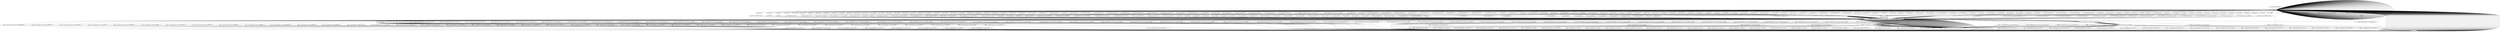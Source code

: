 digraph "" {
    "r0 := @this: wsplay.WSPlayApplet"
    "load.r r0"
    "r0 := @this: wsplay.WSPlayApplet"->"load.r r0";
    "load.r r0"->"load.r r0";
    "push \"WordPosList\""
    "load.r r0"->"push \"WordPosList\"";
    "push \"\""
    "push \"WordPosList\""->"push \"\"";
    "virtualinvoke <wsplay.WSPlayApplet: java.lang.String getParameter(java.lang.String,java.lang.String)>"
    "push \"\""->"virtualinvoke <wsplay.WSPlayApplet: java.lang.String getParameter(java.lang.String,java.lang.String)>";
    "fieldput <wsplay.WSPlayApplet: java.lang.String WordPosList>"
    "virtualinvoke <wsplay.WSPlayApplet: java.lang.String getParameter(java.lang.String,java.lang.String)>"->"fieldput <wsplay.WSPlayApplet: java.lang.String WordPosList>";
    "goto load.r r0"
    "fieldput <wsplay.WSPlayApplet: java.lang.String WordPosList>"->"goto load.r r0";
    "goto load.r r0"->"load.r r0";
    "load.r r0"->"load.r r0";
    "push \"FillPosList\""
    "load.r r0"->"push \"FillPosList\"";
    "push \"FillPosList\""->"push \"\"";
    "push \"\""->"virtualinvoke <wsplay.WSPlayApplet: java.lang.String getParameter(java.lang.String,java.lang.String)>";
    "fieldput <wsplay.WSPlayApplet: java.lang.String FillPosList>"
    "virtualinvoke <wsplay.WSPlayApplet: java.lang.String getParameter(java.lang.String,java.lang.String)>"->"fieldput <wsplay.WSPlayApplet: java.lang.String FillPosList>";
    "fieldput <wsplay.WSPlayApplet: java.lang.String FillPosList>"->"goto load.r r0";
    "goto load.r r0"->"load.r r0";
    "load.r r0"->"load.r r0";
    "push \"SolveAnswers\""
    "load.r r0"->"push \"SolveAnswers\"";
    "push \"SolveAnswers\""->"push \"\"";
    "push \"\""->"virtualinvoke <wsplay.WSPlayApplet: java.lang.String getParameter(java.lang.String,java.lang.String)>";
    "fieldput <wsplay.WSPlayApplet: java.lang.String SolveAnswers>"
    "virtualinvoke <wsplay.WSPlayApplet: java.lang.String getParameter(java.lang.String,java.lang.String)>"->"fieldput <wsplay.WSPlayApplet: java.lang.String SolveAnswers>";
    "fieldput <wsplay.WSPlayApplet: java.lang.String SolveAnswers>"->"goto load.r r0";
    "goto load.r r0"->"load.r r0";
    "load.r r0"->"load.r r0";
    "push \"LineTypes\""
    "load.r r0"->"push \"LineTypes\"";
    "push \"LineTypes\""->"push \"\"";
    "push \"\""->"virtualinvoke <wsplay.WSPlayApplet: java.lang.String getParameter(java.lang.String,java.lang.String)>";
    "fieldput <wsplay.WSPlayApplet: java.lang.String WordLineTypes>"
    "virtualinvoke <wsplay.WSPlayApplet: java.lang.String getParameter(java.lang.String,java.lang.String)>"->"fieldput <wsplay.WSPlayApplet: java.lang.String WordLineTypes>";
    "fieldput <wsplay.WSPlayApplet: java.lang.String WordLineTypes>"->"goto load.r r0";
    "goto load.r r0"->"load.r r0";
    "load.r r0"->"load.r r0";
    "push \"GridLeftPos\""
    "load.r r0"->"push \"GridLeftPos\"";
    "push \"0\""
    "push \"GridLeftPos\""->"push \"0\"";
    "push \"0\""->"virtualinvoke <wsplay.WSPlayApplet: java.lang.String getParameter(java.lang.String,java.lang.String)>";
    "staticinvoke <java.lang.Integer: int parseInt(java.lang.String)>"
    "virtualinvoke <wsplay.WSPlayApplet: java.lang.String getParameter(java.lang.String,java.lang.String)>"->"staticinvoke <java.lang.Integer: int parseInt(java.lang.String)>";
    "fieldput <wsplay.WSPlayApplet: int GridLeftPos>"
    "staticinvoke <java.lang.Integer: int parseInt(java.lang.String)>"->"fieldput <wsplay.WSPlayApplet: int GridLeftPos>";
    "fieldput <wsplay.WSPlayApplet: int GridLeftPos>"->"goto load.r r0";
    "goto load.r r0"->"load.r r0";
    "load.r r0"->"load.r r0";
    "push \"GridTopPos\""
    "load.r r0"->"push \"GridTopPos\"";
    "push \"GridTopPos\""->"push \"0\"";
    "push \"0\""->"virtualinvoke <wsplay.WSPlayApplet: java.lang.String getParameter(java.lang.String,java.lang.String)>";
    "virtualinvoke <wsplay.WSPlayApplet: java.lang.String getParameter(java.lang.String,java.lang.String)>"->"staticinvoke <java.lang.Integer: int parseInt(java.lang.String)>";
    "fieldput <wsplay.WSPlayApplet: int GridTopPos>"
    "staticinvoke <java.lang.Integer: int parseInt(java.lang.String)>"->"fieldput <wsplay.WSPlayApplet: int GridTopPos>";
    "fieldput <wsplay.WSPlayApplet: int GridTopPos>"->"goto load.r r0";
    "goto load.r r0"->"load.r r0";
    "load.r r0"->"load.r r0";
    "push \"GridWidth\""
    "load.r r0"->"push \"GridWidth\"";
    "push \"GridWidth\""->"push \"0\"";
    "push \"0\""->"virtualinvoke <wsplay.WSPlayApplet: java.lang.String getParameter(java.lang.String,java.lang.String)>";
    "virtualinvoke <wsplay.WSPlayApplet: java.lang.String getParameter(java.lang.String,java.lang.String)>"->"staticinvoke <java.lang.Integer: int parseInt(java.lang.String)>";
    "fieldput <wsplay.WSPlayApplet: int GridWidth>"
    "staticinvoke <java.lang.Integer: int parseInt(java.lang.String)>"->"fieldput <wsplay.WSPlayApplet: int GridWidth>";
    "fieldput <wsplay.WSPlayApplet: int GridWidth>"->"goto load.r r0";
    "goto load.r r0"->"load.r r0";
    "load.r r0"->"load.r r0";
    "push \"GridHeight\""
    "load.r r0"->"push \"GridHeight\"";
    "push \"GridHeight\""->"push \"0\"";
    "push \"0\""->"virtualinvoke <wsplay.WSPlayApplet: java.lang.String getParameter(java.lang.String,java.lang.String)>";
    "virtualinvoke <wsplay.WSPlayApplet: java.lang.String getParameter(java.lang.String,java.lang.String)>"->"staticinvoke <java.lang.Integer: int parseInt(java.lang.String)>";
    "fieldput <wsplay.WSPlayApplet: int GridHeight>"
    "staticinvoke <java.lang.Integer: int parseInt(java.lang.String)>"->"fieldput <wsplay.WSPlayApplet: int GridHeight>";
    "fieldput <wsplay.WSPlayApplet: int GridHeight>"->"goto load.r r0";
    "goto load.r r0"->"load.r r0";
    "load.r r0"->"load.r r0";
    "push \"CellWidth\""
    "load.r r0"->"push \"CellWidth\"";
    "push \"CellWidth\""->"push \"0\"";
    "push \"0\""->"virtualinvoke <wsplay.WSPlayApplet: java.lang.String getParameter(java.lang.String,java.lang.String)>";
    "virtualinvoke <wsplay.WSPlayApplet: java.lang.String getParameter(java.lang.String,java.lang.String)>"->"staticinvoke <java.lang.Integer: int parseInt(java.lang.String)>";
    "fieldput <wsplay.WSPlayApplet: int CellWidth>"
    "staticinvoke <java.lang.Integer: int parseInt(java.lang.String)>"->"fieldput <wsplay.WSPlayApplet: int CellWidth>";
    "fieldput <wsplay.WSPlayApplet: int CellWidth>"->"goto load.r r0";
    "goto load.r r0"->"load.r r0";
    "load.r r0"->"load.r r0";
    "push \"CellXOffset\""
    "load.r r0"->"push \"CellXOffset\"";
    "push \"CellXOffset\""->"push \"0\"";
    "push \"0\""->"virtualinvoke <wsplay.WSPlayApplet: java.lang.String getParameter(java.lang.String,java.lang.String)>";
    "virtualinvoke <wsplay.WSPlayApplet: java.lang.String getParameter(java.lang.String,java.lang.String)>"->"staticinvoke <java.lang.Integer: int parseInt(java.lang.String)>";
    "fieldput <wsplay.WSPlayApplet: int CellXOffset>"
    "staticinvoke <java.lang.Integer: int parseInt(java.lang.String)>"->"fieldput <wsplay.WSPlayApplet: int CellXOffset>";
    "fieldput <wsplay.WSPlayApplet: int CellXOffset>"->"goto load.r r0";
    "goto load.r r0"->"load.r r0";
    "load.r r0"->"load.r r0";
    "push \"CellYOffset\""
    "load.r r0"->"push \"CellYOffset\"";
    "push \"CellYOffset\""->"push \"0\"";
    "push \"0\""->"virtualinvoke <wsplay.WSPlayApplet: java.lang.String getParameter(java.lang.String,java.lang.String)>";
    "virtualinvoke <wsplay.WSPlayApplet: java.lang.String getParameter(java.lang.String,java.lang.String)>"->"staticinvoke <java.lang.Integer: int parseInt(java.lang.String)>";
    "fieldput <wsplay.WSPlayApplet: int CellYOffset>"
    "staticinvoke <java.lang.Integer: int parseInt(java.lang.String)>"->"fieldput <wsplay.WSPlayApplet: int CellYOffset>";
    "fieldput <wsplay.WSPlayApplet: int CellYOffset>"->"goto load.r r0";
    "goto load.r r0"->"load.r r0";
    "load.r r0"->"load.r r0";
    "push \"WordsLeftPos\""
    "load.r r0"->"push \"WordsLeftPos\"";
    "push \"WordsLeftPos\""->"push \"0\"";
    "push \"0\""->"virtualinvoke <wsplay.WSPlayApplet: java.lang.String getParameter(java.lang.String,java.lang.String)>";
    "virtualinvoke <wsplay.WSPlayApplet: java.lang.String getParameter(java.lang.String,java.lang.String)>"->"staticinvoke <java.lang.Integer: int parseInt(java.lang.String)>";
    "fieldput <wsplay.WSPlayApplet: int WordsLeftPos>"
    "staticinvoke <java.lang.Integer: int parseInt(java.lang.String)>"->"fieldput <wsplay.WSPlayApplet: int WordsLeftPos>";
    "fieldput <wsplay.WSPlayApplet: int WordsLeftPos>"->"goto load.r r0";
    "goto load.r r0"->"load.r r0";
    "load.r r0"->"load.r r0";
    "push \"WordsTopPos\""
    "load.r r0"->"push \"WordsTopPos\"";
    "push \"WordsTopPos\""->"push \"0\"";
    "push \"0\""->"virtualinvoke <wsplay.WSPlayApplet: java.lang.String getParameter(java.lang.String,java.lang.String)>";
    "virtualinvoke <wsplay.WSPlayApplet: java.lang.String getParameter(java.lang.String,java.lang.String)>"->"staticinvoke <java.lang.Integer: int parseInt(java.lang.String)>";
    "fieldput <wsplay.WSPlayApplet: int WordsTopPos>"
    "staticinvoke <java.lang.Integer: int parseInt(java.lang.String)>"->"fieldput <wsplay.WSPlayApplet: int WordsTopPos>";
    "fieldput <wsplay.WSPlayApplet: int WordsTopPos>"->"goto load.r r0";
    "goto load.r r0"->"load.r r0";
    "load.r r0"->"load.r r0";
    "push \"WordsLineHeight\""
    "load.r r0"->"push \"WordsLineHeight\"";
    "push \"WordsLineHeight\""->"push \"0\"";
    "push \"0\""->"virtualinvoke <wsplay.WSPlayApplet: java.lang.String getParameter(java.lang.String,java.lang.String)>";
    "virtualinvoke <wsplay.WSPlayApplet: java.lang.String getParameter(java.lang.String,java.lang.String)>"->"staticinvoke <java.lang.Integer: int parseInt(java.lang.String)>";
    "fieldput <wsplay.WSPlayApplet: int WordsLineHeight>"
    "staticinvoke <java.lang.Integer: int parseInt(java.lang.String)>"->"fieldput <wsplay.WSPlayApplet: int WordsLineHeight>";
    "fieldput <wsplay.WSPlayApplet: int WordsLineHeight>"->"goto load.r r0";
    "goto load.r r0"->"load.r r0";
    "load.r r0"->"load.r r0";
    "push \"WordsWidth\""
    "load.r r0"->"push \"WordsWidth\"";
    "push \"WordsWidth\""->"push \"0\"";
    "push \"0\""->"virtualinvoke <wsplay.WSPlayApplet: java.lang.String getParameter(java.lang.String,java.lang.String)>";
    "virtualinvoke <wsplay.WSPlayApplet: java.lang.String getParameter(java.lang.String,java.lang.String)>"->"staticinvoke <java.lang.Integer: int parseInt(java.lang.String)>";
    "fieldput <wsplay.WSPlayApplet: int WordsWidth>"
    "staticinvoke <java.lang.Integer: int parseInt(java.lang.String)>"->"fieldput <wsplay.WSPlayApplet: int WordsWidth>";
    "fieldput <wsplay.WSPlayApplet: int WordsWidth>"->"goto load.r r0";
    "goto load.r r0"->"load.r r0";
    "load.r r0"->"load.r r0";
    "push \"ButtonsTop\""
    "load.r r0"->"push \"ButtonsTop\"";
    "push \"ButtonsTop\""->"push \"0\"";
    "push \"0\""->"virtualinvoke <wsplay.WSPlayApplet: java.lang.String getParameter(java.lang.String,java.lang.String)>";
    "virtualinvoke <wsplay.WSPlayApplet: java.lang.String getParameter(java.lang.String,java.lang.String)>"->"staticinvoke <java.lang.Integer: int parseInt(java.lang.String)>";
    "fieldput <wsplay.WSPlayApplet: int ButtonsTop>"
    "staticinvoke <java.lang.Integer: int parseInt(java.lang.String)>"->"fieldput <wsplay.WSPlayApplet: int ButtonsTop>";
    "fieldput <wsplay.WSPlayApplet: int ButtonsTop>"->"goto load.r r0";
    "goto load.r r0"->"load.r r0";
    "load.r r0"->"load.r r0";
    "push \"ButtonsLeft\""
    "load.r r0"->"push \"ButtonsLeft\"";
    "push \"ButtonsLeft\""->"push \"0\"";
    "push \"0\""->"virtualinvoke <wsplay.WSPlayApplet: java.lang.String getParameter(java.lang.String,java.lang.String)>";
    "virtualinvoke <wsplay.WSPlayApplet: java.lang.String getParameter(java.lang.String,java.lang.String)>"->"staticinvoke <java.lang.Integer: int parseInt(java.lang.String)>";
    "fieldput <wsplay.WSPlayApplet: int ButtonsLeft>"
    "staticinvoke <java.lang.Integer: int parseInt(java.lang.String)>"->"fieldput <wsplay.WSPlayApplet: int ButtonsLeft>";
    "fieldput <wsplay.WSPlayApplet: int ButtonsLeft>"->"goto load.r r0";
    "goto load.r r0"->"load.r r0";
    "load.r r0"->"load.r r0";
    "push \"ButtonsWidth\""
    "load.r r0"->"push \"ButtonsWidth\"";
    "push \"ButtonsWidth\""->"push \"0\"";
    "push \"0\""->"virtualinvoke <wsplay.WSPlayApplet: java.lang.String getParameter(java.lang.String,java.lang.String)>";
    "virtualinvoke <wsplay.WSPlayApplet: java.lang.String getParameter(java.lang.String,java.lang.String)>"->"staticinvoke <java.lang.Integer: int parseInt(java.lang.String)>";
    "fieldput <wsplay.WSPlayApplet: int ButtonsWidth>"
    "staticinvoke <java.lang.Integer: int parseInt(java.lang.String)>"->"fieldput <wsplay.WSPlayApplet: int ButtonsWidth>";
    "fieldput <wsplay.WSPlayApplet: int ButtonsWidth>"->"goto load.r r0";
    "goto load.r r0"->"load.r r0";
    "load.r r0"->"load.r r0";
    "push \"ButtonsHeight\""
    "load.r r0"->"push \"ButtonsHeight\"";
    "push \"ButtonsHeight\""->"push \"0\"";
    "push \"0\""->"virtualinvoke <wsplay.WSPlayApplet: java.lang.String getParameter(java.lang.String,java.lang.String)>";
    "virtualinvoke <wsplay.WSPlayApplet: java.lang.String getParameter(java.lang.String,java.lang.String)>"->"staticinvoke <java.lang.Integer: int parseInt(java.lang.String)>";
    "fieldput <wsplay.WSPlayApplet: int ButtonsHeight>"
    "staticinvoke <java.lang.Integer: int parseInt(java.lang.String)>"->"fieldput <wsplay.WSPlayApplet: int ButtonsHeight>";
    "fieldput <wsplay.WSPlayApplet: int ButtonsHeight>"->"goto load.r r0";
    "goto load.r r0"->"load.r r0";
    "load.r r0"->"load.r r0";
    "push \"ButtonsSpacer\""
    "load.r r0"->"push \"ButtonsSpacer\"";
    "push \"ButtonsSpacer\""->"push \"0\"";
    "push \"0\""->"virtualinvoke <wsplay.WSPlayApplet: java.lang.String getParameter(java.lang.String,java.lang.String)>";
    "virtualinvoke <wsplay.WSPlayApplet: java.lang.String getParameter(java.lang.String,java.lang.String)>"->"staticinvoke <java.lang.Integer: int parseInt(java.lang.String)>";
    "fieldput <wsplay.WSPlayApplet: int ButtonsSpacer>"
    "staticinvoke <java.lang.Integer: int parseInt(java.lang.String)>"->"fieldput <wsplay.WSPlayApplet: int ButtonsSpacer>";
    "fieldput <wsplay.WSPlayApplet: int ButtonsSpacer>"->"goto load.r r0";
    "goto load.r r0"->"load.r r0";
    "load.r r0"->"load.r r0";
    "push \"RightWidth\""
    "load.r r0"->"push \"RightWidth\"";
    "push \"RightWidth\""->"push \"0\"";
    "push \"0\""->"virtualinvoke <wsplay.WSPlayApplet: java.lang.String getParameter(java.lang.String,java.lang.String)>";
    "virtualinvoke <wsplay.WSPlayApplet: java.lang.String getParameter(java.lang.String,java.lang.String)>"->"staticinvoke <java.lang.Integer: int parseInt(java.lang.String)>";
    "fieldput <wsplay.WSPlayApplet: int RightWidth>"
    "staticinvoke <java.lang.Integer: int parseInt(java.lang.String)>"->"fieldput <wsplay.WSPlayApplet: int RightWidth>";
    "fieldput <wsplay.WSPlayApplet: int RightWidth>"->"goto load.r r0";
    "goto load.r r0"->"load.r r0";
    "load.r r0"->"load.r r0";
    "push \"ScrollButtonHeight\""
    "load.r r0"->"push \"ScrollButtonHeight\"";
    "push \"ScrollButtonHeight\""->"push \"0\"";
    "push \"0\""->"virtualinvoke <wsplay.WSPlayApplet: java.lang.String getParameter(java.lang.String,java.lang.String)>";
    "virtualinvoke <wsplay.WSPlayApplet: java.lang.String getParameter(java.lang.String,java.lang.String)>"->"staticinvoke <java.lang.Integer: int parseInt(java.lang.String)>";
    "fieldput <wsplay.WSPlayApplet: int ScrollButtonHeight>"
    "staticinvoke <java.lang.Integer: int parseInt(java.lang.String)>"->"fieldput <wsplay.WSPlayApplet: int ScrollButtonHeight>";
    "fieldput <wsplay.WSPlayApplet: int ScrollButtonHeight>"->"goto load.r r0";
    "goto load.r r0"->"load.r r0";
    "load.r r0"->"load.r r0";
    "push \"TextColor\""
    "load.r r0"->"push \"TextColor\"";
    "push \"TextColor\""->"push \"0\"";
    "push \"0\""->"virtualinvoke <wsplay.WSPlayApplet: java.lang.String getParameter(java.lang.String,java.lang.String)>";
    "fieldput <wsplay.WSPlayApplet: java.lang.String TextColorString>"
    "virtualinvoke <wsplay.WSPlayApplet: java.lang.String getParameter(java.lang.String,java.lang.String)>"->"fieldput <wsplay.WSPlayApplet: java.lang.String TextColorString>";
    "fieldput <wsplay.WSPlayApplet: java.lang.String TextColorString>"->"goto load.r r0";
    "goto load.r r0"->"load.r r0";
    "load.r r0"->"load.r r0";
    "push \"BackColor\""
    "load.r r0"->"push \"BackColor\"";
    "push \"BackColor\""->"push \"0\"";
    "push \"0\""->"virtualinvoke <wsplay.WSPlayApplet: java.lang.String getParameter(java.lang.String,java.lang.String)>";
    "fieldput <wsplay.WSPlayApplet: java.lang.String BackColorString>"
    "virtualinvoke <wsplay.WSPlayApplet: java.lang.String getParameter(java.lang.String,java.lang.String)>"->"fieldput <wsplay.WSPlayApplet: java.lang.String BackColorString>";
    "fieldput <wsplay.WSPlayApplet: java.lang.String BackColorString>"->"goto load.r r0";
    "goto load.r r0"->"load.r r0";
    "load.r r0"->"load.r r0";
    "push \"SolvedCircleColor\""
    "load.r r0"->"push \"SolvedCircleColor\"";
    "push \"SolvedCircleColor\""->"push \"0\"";
    "push \"0\""->"virtualinvoke <wsplay.WSPlayApplet: java.lang.String getParameter(java.lang.String,java.lang.String)>";
    "fieldput <wsplay.WSPlayApplet: java.lang.String SolveCircleColorString>"
    "virtualinvoke <wsplay.WSPlayApplet: java.lang.String getParameter(java.lang.String,java.lang.String)>"->"fieldput <wsplay.WSPlayApplet: java.lang.String SolveCircleColorString>";
    "fieldput <wsplay.WSPlayApplet: java.lang.String SolveCircleColorString>"->"goto load.r r0";
    "goto load.r r0"->"load.r r0";
    "load.r r0"->"load.r r0";
    "push \"CirclingColor\""
    "load.r r0"->"push \"CirclingColor\"";
    "push \"CirclingColor\""->"push \"0\"";
    "push \"0\""->"virtualinvoke <wsplay.WSPlayApplet: java.lang.String getParameter(java.lang.String,java.lang.String)>";
    "fieldput <wsplay.WSPlayApplet: java.lang.String CirclingColorString>"
    "virtualinvoke <wsplay.WSPlayApplet: java.lang.String getParameter(java.lang.String,java.lang.String)>"->"fieldput <wsplay.WSPlayApplet: java.lang.String CirclingColorString>";
    "fieldput <wsplay.WSPlayApplet: java.lang.String CirclingColorString>"->"goto load.r r0";
    "goto load.r r0"->"load.r r0";
    "load.r r0"->"load.r r0";
    "push \"CircledColor\""
    "load.r r0"->"push \"CircledColor\"";
    "push \"CircledColor\""->"push \"0\"";
    "push \"0\""->"virtualinvoke <wsplay.WSPlayApplet: java.lang.String getParameter(java.lang.String,java.lang.String)>";
    "fieldput <wsplay.WSPlayApplet: java.lang.String CircledColorString>"
    "virtualinvoke <wsplay.WSPlayApplet: java.lang.String getParameter(java.lang.String,java.lang.String)>"->"fieldput <wsplay.WSPlayApplet: java.lang.String CircledColorString>";
    "fieldput <wsplay.WSPlayApplet: java.lang.String CircledColorString>"->"goto load.r r0";
    "goto load.r r0"->"load.r r0";
    "load.r r0"->"load.r r0";
    "push \"ShowSolve\""
    "load.r r0"->"push \"ShowSolve\"";
    "push \"false\""
    "push \"ShowSolve\""->"push \"false\"";
    "push \"false\""->"virtualinvoke <wsplay.WSPlayApplet: java.lang.String getParameter(java.lang.String,java.lang.String)>";
    "staticinvoke <java.lang.Boolean: java.lang.Boolean valueOf(java.lang.String)>"
    "virtualinvoke <wsplay.WSPlayApplet: java.lang.String getParameter(java.lang.String,java.lang.String)>"->"staticinvoke <java.lang.Boolean: java.lang.Boolean valueOf(java.lang.String)>";
    "virtualinvoke <java.lang.Boolean: boolean booleanValue()>"
    "staticinvoke <java.lang.Boolean: java.lang.Boolean valueOf(java.lang.String)>"->"virtualinvoke <java.lang.Boolean: boolean booleanValue()>";
    "fieldput <wsplay.WSPlayApplet: boolean ShowSolve>"
    "virtualinvoke <java.lang.Boolean: boolean booleanValue()>"->"fieldput <wsplay.WSPlayApplet: boolean ShowSolve>";
    "fieldput <wsplay.WSPlayApplet: boolean ShowSolve>"->"goto load.r r0";
    "goto load.r r0"->"load.r r0";
    "load.r r0"->"load.r r0";
    "push \"Debug\""
    "load.r r0"->"push \"Debug\"";
    "push \"Debug\""->"push \"false\"";
    "push \"false\""->"virtualinvoke <wsplay.WSPlayApplet: java.lang.String getParameter(java.lang.String,java.lang.String)>";
    "virtualinvoke <wsplay.WSPlayApplet: java.lang.String getParameter(java.lang.String,java.lang.String)>"->"staticinvoke <java.lang.Boolean: java.lang.Boolean valueOf(java.lang.String)>";
    "staticinvoke <java.lang.Boolean: java.lang.Boolean valueOf(java.lang.String)>"->"virtualinvoke <java.lang.Boolean: boolean booleanValue()>";
    "fieldput <wsplay.WSPlayApplet: boolean DebugMode>"
    "virtualinvoke <java.lang.Boolean: boolean booleanValue()>"->"fieldput <wsplay.WSPlayApplet: boolean DebugMode>";
    "fieldput <wsplay.WSPlayApplet: boolean DebugMode>"->"goto load.r r0";
    "goto load.r r0"->"load.r r0";
    "load.r r0"->"load.r r0";
    "push \"AllowFullSolve\""
    "load.r r0"->"push \"AllowFullSolve\"";
    "push \"AllowFullSolve\""->"push \"false\"";
    "push \"false\""->"virtualinvoke <wsplay.WSPlayApplet: java.lang.String getParameter(java.lang.String,java.lang.String)>";
    "virtualinvoke <wsplay.WSPlayApplet: java.lang.String getParameter(java.lang.String,java.lang.String)>"->"staticinvoke <java.lang.Boolean: java.lang.Boolean valueOf(java.lang.String)>";
    "staticinvoke <java.lang.Boolean: java.lang.Boolean valueOf(java.lang.String)>"->"virtualinvoke <java.lang.Boolean: boolean booleanValue()>";
    "fieldput <wsplay.WSPlayApplet: boolean AllowFullSolve>"
    "virtualinvoke <java.lang.Boolean: boolean booleanValue()>"->"fieldput <wsplay.WSPlayApplet: boolean AllowFullSolve>";
    "fieldput <wsplay.WSPlayApplet: boolean AllowFullSolve>"->"goto load.r r0";
    "goto load.r r0"->"load.r r0";
    "load.r r0"->"load.r r0";
    "push \"FullSolveWins\""
    "load.r r0"->"push \"FullSolveWins\"";
    "push \"FullSolveWins\""->"push \"false\"";
    "push \"false\""->"virtualinvoke <wsplay.WSPlayApplet: java.lang.String getParameter(java.lang.String,java.lang.String)>";
    "virtualinvoke <wsplay.WSPlayApplet: java.lang.String getParameter(java.lang.String,java.lang.String)>"->"staticinvoke <java.lang.Boolean: java.lang.Boolean valueOf(java.lang.String)>";
    "staticinvoke <java.lang.Boolean: java.lang.Boolean valueOf(java.lang.String)>"->"virtualinvoke <java.lang.Boolean: boolean booleanValue()>";
    "fieldput <wsplay.WSPlayApplet: boolean FullSolveWins>"
    "virtualinvoke <java.lang.Boolean: boolean booleanValue()>"->"fieldput <wsplay.WSPlayApplet: boolean FullSolveWins>";
    "fieldput <wsplay.WSPlayApplet: boolean FullSolveWins>"->"goto load.r r0";
    "goto load.r r0"->"load.r r0";
    "load.r r0"->"load.r r0";
    "push \"AllowReset\""
    "load.r r0"->"push \"AllowReset\"";
    "push \"AllowReset\""->"push \"false\"";
    "push \"false\""->"virtualinvoke <wsplay.WSPlayApplet: java.lang.String getParameter(java.lang.String,java.lang.String)>";
    "virtualinvoke <wsplay.WSPlayApplet: java.lang.String getParameter(java.lang.String,java.lang.String)>"->"staticinvoke <java.lang.Boolean: java.lang.Boolean valueOf(java.lang.String)>";
    "staticinvoke <java.lang.Boolean: java.lang.Boolean valueOf(java.lang.String)>"->"virtualinvoke <java.lang.Boolean: boolean booleanValue()>";
    "fieldput <wsplay.WSPlayApplet: boolean AllowReset>"
    "virtualinvoke <java.lang.Boolean: boolean booleanValue()>"->"fieldput <wsplay.WSPlayApplet: boolean AllowReset>";
    "fieldput <wsplay.WSPlayApplet: boolean AllowReset>"->"goto load.r r0";
    "goto load.r r0"->"load.r r0";
    "load.r r0"->"load.r r0";
    "push \"SolveUnhideFirst\""
    "load.r r0"->"push \"SolveUnhideFirst\"";
    "push \"SolveUnhideFirst\""->"push \"false\"";
    "push \"false\""->"virtualinvoke <wsplay.WSPlayApplet: java.lang.String getParameter(java.lang.String,java.lang.String)>";
    "virtualinvoke <wsplay.WSPlayApplet: java.lang.String getParameter(java.lang.String,java.lang.String)>"->"staticinvoke <java.lang.Boolean: java.lang.Boolean valueOf(java.lang.String)>";
    "staticinvoke <java.lang.Boolean: java.lang.Boolean valueOf(java.lang.String)>"->"virtualinvoke <java.lang.Boolean: boolean booleanValue()>";
    "fieldput <wsplay.WSPlayApplet: boolean SolveUnhideFirst>"
    "virtualinvoke <java.lang.Boolean: boolean booleanValue()>"->"fieldput <wsplay.WSPlayApplet: boolean SolveUnhideFirst>";
    "fieldput <wsplay.WSPlayApplet: boolean SolveUnhideFirst>"->"goto load.r r0";
    "goto load.r r0"->"load.r r0";
    "load.r r0"->"load.r r0";
    "push \"NoSpaceInHidden\""
    "load.r r0"->"push \"NoSpaceInHidden\"";
    "push \"NoSpaceInHidden\""->"push \"false\"";
    "push \"false\""->"virtualinvoke <wsplay.WSPlayApplet: java.lang.String getParameter(java.lang.String,java.lang.String)>";
    "virtualinvoke <wsplay.WSPlayApplet: java.lang.String getParameter(java.lang.String,java.lang.String)>"->"staticinvoke <java.lang.Boolean: java.lang.Boolean valueOf(java.lang.String)>";
    "staticinvoke <java.lang.Boolean: java.lang.Boolean valueOf(java.lang.String)>"->"virtualinvoke <java.lang.Boolean: boolean booleanValue()>";
    "fieldput <wsplay.WSPlayApplet: boolean NoSpaceInHidden>"
    "virtualinvoke <java.lang.Boolean: boolean booleanValue()>"->"fieldput <wsplay.WSPlayApplet: boolean NoSpaceInHidden>";
    "fieldput <wsplay.WSPlayApplet: boolean NoSpaceInHidden>"->"goto load.r r0";
    "goto load.r r0"->"load.r r0";
    "load.r r0"->"load.r r0";
    "push \"HideNameOnAbout\""
    "load.r r0"->"push \"HideNameOnAbout\"";
    "push \"HideNameOnAbout\""->"push \"false\"";
    "push \"false\""->"virtualinvoke <wsplay.WSPlayApplet: java.lang.String getParameter(java.lang.String,java.lang.String)>";
    "virtualinvoke <wsplay.WSPlayApplet: java.lang.String getParameter(java.lang.String,java.lang.String)>"->"staticinvoke <java.lang.Boolean: java.lang.Boolean valueOf(java.lang.String)>";
    "staticinvoke <java.lang.Boolean: java.lang.Boolean valueOf(java.lang.String)>"->"virtualinvoke <java.lang.Boolean: boolean booleanValue()>";
    "fieldput <wsplay.WSPlayApplet: boolean HideNameOnAbout>"
    "virtualinvoke <java.lang.Boolean: boolean booleanValue()>"->"fieldput <wsplay.WSPlayApplet: boolean HideNameOnAbout>";
    "fieldput <wsplay.WSPlayApplet: boolean HideNameOnAbout>"->"goto load.r r0";
    "goto load.r r0"->"load.r r0";
    "load.r r0"->"load.r r0";
    "push \"ShowNote\""
    "load.r r0"->"push \"ShowNote\"";
    "push \"ShowNote\""->"push \"false\"";
    "push \"false\""->"virtualinvoke <wsplay.WSPlayApplet: java.lang.String getParameter(java.lang.String,java.lang.String)>";
    "virtualinvoke <wsplay.WSPlayApplet: java.lang.String getParameter(java.lang.String,java.lang.String)>"->"staticinvoke <java.lang.Boolean: java.lang.Boolean valueOf(java.lang.String)>";
    "staticinvoke <java.lang.Boolean: java.lang.Boolean valueOf(java.lang.String)>"->"virtualinvoke <java.lang.Boolean: boolean booleanValue()>";
    "fieldput <wsplay.WSPlayApplet: boolean ShowNote>"
    "virtualinvoke <java.lang.Boolean: boolean booleanValue()>"->"fieldput <wsplay.WSPlayApplet: boolean ShowNote>";
    "fieldput <wsplay.WSPlayApplet: boolean ShowNote>"->"goto load.r r0";
    "goto load.r r0"->"load.r r0";
    "load.r r0"->"load.r r0";
    "push \"ScrollWords\""
    "load.r r0"->"push \"ScrollWords\"";
    "push \"ScrollWords\""->"push \"false\"";
    "push \"false\""->"virtualinvoke <wsplay.WSPlayApplet: java.lang.String getParameter(java.lang.String,java.lang.String)>";
    "virtualinvoke <wsplay.WSPlayApplet: java.lang.String getParameter(java.lang.String,java.lang.String)>"->"staticinvoke <java.lang.Boolean: java.lang.Boolean valueOf(java.lang.String)>";
    "staticinvoke <java.lang.Boolean: java.lang.Boolean valueOf(java.lang.String)>"->"virtualinvoke <java.lang.Boolean: boolean booleanValue()>";
    "fieldput <wsplay.WSPlayApplet: boolean ScrollWords>"
    "virtualinvoke <java.lang.Boolean: boolean booleanValue()>"->"fieldput <wsplay.WSPlayApplet: boolean ScrollWords>";
    "fieldput <wsplay.WSPlayApplet: boolean ScrollWords>"->"goto load.r r0";
    "goto load.r r0"->"load.r r0";
    "load.r r0"->"load.r r0";
    "push \"ScrollNote\""
    "load.r r0"->"push \"ScrollNote\"";
    "push \"ScrollNote\""->"push \"false\"";
    "push \"false\""->"virtualinvoke <wsplay.WSPlayApplet: java.lang.String getParameter(java.lang.String,java.lang.String)>";
    "virtualinvoke <wsplay.WSPlayApplet: java.lang.String getParameter(java.lang.String,java.lang.String)>"->"staticinvoke <java.lang.Boolean: java.lang.Boolean valueOf(java.lang.String)>";
    "staticinvoke <java.lang.Boolean: java.lang.Boolean valueOf(java.lang.String)>"->"virtualinvoke <java.lang.Boolean: boolean booleanValue()>";
    "fieldput <wsplay.WSPlayApplet: boolean ScrollNote>"
    "virtualinvoke <java.lang.Boolean: boolean booleanValue()>"->"fieldput <wsplay.WSPlayApplet: boolean ScrollNote>";
    "fieldput <wsplay.WSPlayApplet: boolean ScrollNote>"->"goto load.r r0";
    "goto load.r r0"->"load.r r0";
    "load.r r0"->"load.r r0";
    "push \"PlaySound\""
    "load.r r0"->"push \"PlaySound\"";
    "push \"PlaySound\""->"push \"false\"";
    "push \"false\""->"virtualinvoke <wsplay.WSPlayApplet: java.lang.String getParameter(java.lang.String,java.lang.String)>";
    "virtualinvoke <wsplay.WSPlayApplet: java.lang.String getParameter(java.lang.String,java.lang.String)>"->"staticinvoke <java.lang.Boolean: java.lang.Boolean valueOf(java.lang.String)>";
    "staticinvoke <java.lang.Boolean: java.lang.Boolean valueOf(java.lang.String)>"->"virtualinvoke <java.lang.Boolean: boolean booleanValue()>";
    "fieldput <wsplay.WSPlayApplet: boolean PlaySound>"
    "virtualinvoke <java.lang.Boolean: boolean booleanValue()>"->"fieldput <wsplay.WSPlayApplet: boolean PlaySound>";
    "fieldput <wsplay.WSPlayApplet: boolean PlaySound>"->"goto load.r r0";
    "goto load.r r0"->"load.r r0";
    "load.r r0"->"load.r r0";
    "push \"TextTop\""
    "load.r r0"->"push \"TextTop\"";
    "push \"TextTop\""->"push \"0\"";
    "push \"0\""->"virtualinvoke <wsplay.WSPlayApplet: java.lang.String getParameter(java.lang.String,java.lang.String)>";
    "virtualinvoke <wsplay.WSPlayApplet: java.lang.String getParameter(java.lang.String,java.lang.String)>"->"staticinvoke <java.lang.Integer: int parseInt(java.lang.String)>";
    "fieldput <wsplay.WSPlayApplet: int TextTop>"
    "staticinvoke <java.lang.Integer: int parseInt(java.lang.String)>"->"fieldput <wsplay.WSPlayApplet: int TextTop>";
    "fieldput <wsplay.WSPlayApplet: int TextTop>"->"goto load.r r0";
    "goto load.r r0"->"load.r r0";
    "load.r r0"->"load.r r0";
    "push \"TimerTop\""
    "load.r r0"->"push \"TimerTop\"";
    "push \"TimerTop\""->"push \"0\"";
    "push \"0\""->"virtualinvoke <wsplay.WSPlayApplet: java.lang.String getParameter(java.lang.String,java.lang.String)>";
    "virtualinvoke <wsplay.WSPlayApplet: java.lang.String getParameter(java.lang.String,java.lang.String)>"->"staticinvoke <java.lang.Integer: int parseInt(java.lang.String)>";
    "fieldput <wsplay.WSPlayApplet: int TimerTop>"
    "staticinvoke <java.lang.Integer: int parseInt(java.lang.String)>"->"fieldput <wsplay.WSPlayApplet: int TimerTop>";
    "fieldput <wsplay.WSPlayApplet: int TimerTop>"->"goto load.r r0";
    "goto load.r r0"->"load.r r0";
    "load.r r0"->"load.r r0";
    "push \"TimerJust\""
    "load.r r0"->"push \"TimerJust\"";
    "push \"TimerJust\""->"push \"0\"";
    "push \"0\""->"virtualinvoke <wsplay.WSPlayApplet: java.lang.String getParameter(java.lang.String,java.lang.String)>";
    "virtualinvoke <wsplay.WSPlayApplet: java.lang.String getParameter(java.lang.String,java.lang.String)>"->"staticinvoke <java.lang.Integer: int parseInt(java.lang.String)>";
    "fieldput <wsplay.WSPlayApplet: int TimerJust>"
    "staticinvoke <java.lang.Integer: int parseInt(java.lang.String)>"->"fieldput <wsplay.WSPlayApplet: int TimerJust>";
    "fieldput <wsplay.WSPlayApplet: int TimerJust>"->"goto load.r r0";
    "goto load.r r0"->"load.r r0";
    "load.r r0"->"load.r r0";
    "push \"WordCount\""
    "load.r r0"->"push \"WordCount\"";
    "push \"WordCount\""->"push \"0\"";
    "push \"0\""->"virtualinvoke <wsplay.WSPlayApplet: java.lang.String getParameter(java.lang.String,java.lang.String)>";
    "virtualinvoke <wsplay.WSPlayApplet: java.lang.String getParameter(java.lang.String,java.lang.String)>"->"staticinvoke <java.lang.Integer: int parseInt(java.lang.String)>";
    "fieldput <wsplay.WSPlayApplet: int WordCount>"
    "staticinvoke <java.lang.Integer: int parseInt(java.lang.String)>"->"fieldput <wsplay.WSPlayApplet: int WordCount>";
    "fieldput <wsplay.WSPlayApplet: int WordCount>"->"goto load.r r0";
    "goto load.r r0"->"load.r r0";
    "load.r r0"->"load.r r0";
    "push \"LineCount\""
    "load.r r0"->"push \"LineCount\"";
    "push \"LineCount\""->"push \"0\"";
    "push \"0\""->"virtualinvoke <wsplay.WSPlayApplet: java.lang.String getParameter(java.lang.String,java.lang.String)>";
    "virtualinvoke <wsplay.WSPlayApplet: java.lang.String getParameter(java.lang.String,java.lang.String)>"->"staticinvoke <java.lang.Integer: int parseInt(java.lang.String)>";
    "fieldput <wsplay.WSPlayApplet: int LineCount>"
    "staticinvoke <java.lang.Integer: int parseInt(java.lang.String)>"->"fieldput <wsplay.WSPlayApplet: int LineCount>";
    "fieldput <wsplay.WSPlayApplet: int LineCount>"->"goto load.r r0";
    "goto load.r r0"->"load.r r0";
    "load.r r0"->"load.r r0";
    "push \"WinUrl\""
    "load.r r0"->"push \"WinUrl\"";
    "push \"WinUrl\""->"push \"\"";
    "push \"\""->"virtualinvoke <wsplay.WSPlayApplet: java.lang.String getParameter(java.lang.String,java.lang.String)>";
    "fieldput <wsplay.WSPlayApplet: java.lang.String WinAddress>"
    "virtualinvoke <wsplay.WSPlayApplet: java.lang.String getParameter(java.lang.String,java.lang.String)>"->"fieldput <wsplay.WSPlayApplet: java.lang.String WinAddress>";
    "fieldput <wsplay.WSPlayApplet: java.lang.String WinAddress>"->"goto load.r r0";
    "goto load.r r0"->"load.r r0";
    "load.r r0"->"load.r r0";
    "push \"WinPause\""
    "load.r r0"->"push \"WinPause\"";
    "push \"WinPause\""->"push \"0\"";
    "push \"0\""->"virtualinvoke <wsplay.WSPlayApplet: java.lang.String getParameter(java.lang.String,java.lang.String)>";
    "virtualinvoke <wsplay.WSPlayApplet: java.lang.String getParameter(java.lang.String,java.lang.String)>"->"staticinvoke <java.lang.Integer: int parseInt(java.lang.String)>";
    "fieldput <wsplay.WSPlayApplet: int WinPause>"
    "staticinvoke <java.lang.Integer: int parseInt(java.lang.String)>"->"fieldput <wsplay.WSPlayApplet: int WinPause>";
    "fieldput <wsplay.WSPlayApplet: int WinPause>"->"goto load.r r0";
    "goto load.r r0"->"load.r r0";
    "load.r r0"->"load.r r0";
    "push \"Sentence\""
    "load.r r0"->"push \"Sentence\"";
    "push \"Sentence\""->"push \"\"";
    "push \"\""->"virtualinvoke <wsplay.WSPlayApplet: java.lang.String getParameter(java.lang.String,java.lang.String)>";
    "fieldput <wsplay.WSPlayApplet: java.lang.String Sentence>"
    "virtualinvoke <wsplay.WSPlayApplet: java.lang.String getParameter(java.lang.String,java.lang.String)>"->"fieldput <wsplay.WSPlayApplet: java.lang.String Sentence>";
    "fieldput <wsplay.WSPlayApplet: java.lang.String Sentence>"->"goto load.r r0";
    "goto load.r r0"->"load.r r0";
    "load.r r0"->"load.r r0";
    "push \"RDA\""
    "load.r r0"->"push \"RDA\"";
    "push \"RDA\""->"push \"\"";
    "push \"\""->"virtualinvoke <wsplay.WSPlayApplet: java.lang.String getParameter(java.lang.String,java.lang.String)>";
    "fieldput <wsplay.WSPlayApplet: java.lang.String RegDateAString>"
    "virtualinvoke <wsplay.WSPlayApplet: java.lang.String getParameter(java.lang.String,java.lang.String)>"->"fieldput <wsplay.WSPlayApplet: java.lang.String RegDateAString>";
    "fieldput <wsplay.WSPlayApplet: java.lang.String RegDateAString>"->"goto load.r r0";
    "goto load.r r0"->"load.r r0";
    "load.r r0"->"load.r r0";
    "push \"RDB\""
    "load.r r0"->"push \"RDB\"";
    "push \"RDB\""->"push \"\"";
    "push \"\""->"virtualinvoke <wsplay.WSPlayApplet: java.lang.String getParameter(java.lang.String,java.lang.String)>";
    "fieldput <wsplay.WSPlayApplet: java.lang.String RegDateBString>"
    "virtualinvoke <wsplay.WSPlayApplet: java.lang.String getParameter(java.lang.String,java.lang.String)>"->"fieldput <wsplay.WSPlayApplet: java.lang.String RegDateBString>";
    "fieldput <wsplay.WSPlayApplet: java.lang.String RegDateBString>"->"goto load.r r0";
    "goto load.r r0"->"load.r r0";
    "load.r r0"->"load.r r0";
    "push \"RegistrationName\""
    "load.r r0"->"push \"RegistrationName\"";
    "push \"RegistrationName\""->"push \"\"";
    "push \"\""->"virtualinvoke <wsplay.WSPlayApplet: java.lang.String getParameter(java.lang.String,java.lang.String)>";
    "fieldput <wsplay.WSPlayApplet: java.lang.String RegistrationName>"
    "virtualinvoke <wsplay.WSPlayApplet: java.lang.String getParameter(java.lang.String,java.lang.String)>"->"fieldput <wsplay.WSPlayApplet: java.lang.String RegistrationName>";
    "fieldput <wsplay.WSPlayApplet: java.lang.String RegistrationName>"->"goto load.r r0";
    "goto load.r r0"->"load.r r0";
    "load.r r0"->"load.r r0";
    "push \"Passcode\""
    "load.r r0"->"push \"Passcode\"";
    "push \"Passcode\""->"push \"\"";
    "push \"\""->"virtualinvoke <wsplay.WSPlayApplet: java.lang.String getParameter(java.lang.String,java.lang.String)>";
    "fieldput <wsplay.WSPlayApplet: java.lang.String Passcode>"
    "virtualinvoke <wsplay.WSPlayApplet: java.lang.String getParameter(java.lang.String,java.lang.String)>"->"fieldput <wsplay.WSPlayApplet: java.lang.String Passcode>";
    "fieldput <wsplay.WSPlayApplet: java.lang.String Passcode>"->"goto load.r r0";
    "goto load.r r0"->"load.r r0";
    "load.r r0"->"load.r r0";
    "push \"BasePuzzleName\""
    "load.r r0"->"push \"BasePuzzleName\"";
    "push \"BasePuzzleName\""->"push \"\"";
    "push \"\""->"virtualinvoke <wsplay.WSPlayApplet: java.lang.String getParameter(java.lang.String,java.lang.String)>";
    "fieldput <wsplay.WSPlayApplet: java.lang.String BasePuzzleName>"
    "virtualinvoke <wsplay.WSPlayApplet: java.lang.String getParameter(java.lang.String,java.lang.String)>"->"fieldput <wsplay.WSPlayApplet: java.lang.String BasePuzzleName>";
    "fieldput <wsplay.WSPlayApplet: java.lang.String BasePuzzleName>"->"goto load.r r0";
    "goto load.r r0"->"load.r r0";
    "load.r r0"->"load.r r0";
    "push \"WinFile\""
    "load.r r0"->"push \"WinFile\"";
    "push \"WSPlayWin.gif\""
    "push \"WinFile\""->"push \"WSPlayWin.gif\"";
    "push \"WSPlayWin.gif\""->"virtualinvoke <wsplay.WSPlayApplet: java.lang.String getParameter(java.lang.String,java.lang.String)>";
    "fieldput <wsplay.WSPlayApplet: java.lang.String WinFile>"
    "virtualinvoke <wsplay.WSPlayApplet: java.lang.String getParameter(java.lang.String,java.lang.String)>"->"fieldput <wsplay.WSPlayApplet: java.lang.String WinFile>";
    "fieldput <wsplay.WSPlayApplet: java.lang.String WinFile>"->"goto load.r r0";
    "goto load.r r0"->"load.r r0";
    "load.r r0"->"load.r r0";
    "push \"PointerFile\""
    "load.r r0"->"push \"PointerFile\"";
    "push \"PointerFile\""->"push \"\"";
    "push \"\""->"virtualinvoke <wsplay.WSPlayApplet: java.lang.String getParameter(java.lang.String,java.lang.String)>";
    "fieldput <wsplay.WSPlayApplet: java.lang.String PointerFile>"
    "virtualinvoke <wsplay.WSPlayApplet: java.lang.String getParameter(java.lang.String,java.lang.String)>"->"fieldput <wsplay.WSPlayApplet: java.lang.String PointerFile>";
    "fieldput <wsplay.WSPlayApplet: java.lang.String PointerFile>"->"goto load.r r0";
    "goto load.r r0"->"load.r r0";
    "load.r r0"->"load.r r0";
    "push \"AudioOnFile\""
    "load.r r0"->"push \"AudioOnFile\"";
    "push \"AudioOnFile\""->"push \"\"";
    "push \"\""->"virtualinvoke <wsplay.WSPlayApplet: java.lang.String getParameter(java.lang.String,java.lang.String)>";
    "fieldput <wsplay.WSPlayApplet: java.lang.String AudioOnFile>"
    "virtualinvoke <wsplay.WSPlayApplet: java.lang.String getParameter(java.lang.String,java.lang.String)>"->"fieldput <wsplay.WSPlayApplet: java.lang.String AudioOnFile>";
    "fieldput <wsplay.WSPlayApplet: java.lang.String AudioOnFile>"->"goto load.r r0";
    "goto load.r r0"->"load.r r0";
    "load.r r0"->"load.r r0";
    "push \"AudioOffFile\""
    "load.r r0"->"push \"AudioOffFile\"";
    "push \"AudioOffFile\""->"push \"\"";
    "push \"\""->"virtualinvoke <wsplay.WSPlayApplet: java.lang.String getParameter(java.lang.String,java.lang.String)>";
    "fieldput <wsplay.WSPlayApplet: java.lang.String AudioOffFile>"
    "virtualinvoke <wsplay.WSPlayApplet: java.lang.String getParameter(java.lang.String,java.lang.String)>"->"fieldput <wsplay.WSPlayApplet: java.lang.String AudioOffFile>";
    "fieldput <wsplay.WSPlayApplet: java.lang.String AudioOffFile>"->"goto load.r r0";
    "goto load.r r0"->"load.r r0";
    "load.r r0"->"load.r r0";
    "push \"AboutFile\""
    "load.r r0"->"push \"AboutFile\"";
    "push \"AboutFile\""->"push \"\"";
    "push \"\""->"virtualinvoke <wsplay.WSPlayApplet: java.lang.String getParameter(java.lang.String,java.lang.String)>";
    "fieldput <wsplay.WSPlayApplet: java.lang.String AboutFile>"
    "virtualinvoke <wsplay.WSPlayApplet: java.lang.String getParameter(java.lang.String,java.lang.String)>"->"fieldput <wsplay.WSPlayApplet: java.lang.String AboutFile>";
    "fieldput <wsplay.WSPlayApplet: java.lang.String AboutFile>"->"goto load.r r0";
    "goto load.r r0"->"load.r r0";
    "load.r r0"->"load.r r0";
    "push \"AboutCode\""
    "load.r r0"->"push \"AboutCode\"";
    "push \"AboutCode\""->"push \"0\"";
    "push \"0\""->"virtualinvoke <wsplay.WSPlayApplet: java.lang.String getParameter(java.lang.String,java.lang.String)>";
    "virtualinvoke <wsplay.WSPlayApplet: java.lang.String getParameter(java.lang.String,java.lang.String)>"->"staticinvoke <java.lang.Integer: int parseInt(java.lang.String)>";
    "fieldput <wsplay.WSPlayApplet: int AboutCode>"
    "staticinvoke <java.lang.Integer: int parseInt(java.lang.String)>"->"fieldput <wsplay.WSPlayApplet: int AboutCode>";
    "fieldput <wsplay.WSPlayApplet: int AboutCode>"->"goto load.r r0";
    "goto load.r r0"->"load.r r0";
    "load.r r0"->"load.r r0";
    "push \"AboutURL\""
    "load.r r0"->"push \"AboutURL\"";
    "push \"AboutURL\""->"load.r r0";
    "fieldget <wsplay.WSPlayApplet: java.lang.String WSPAddress>"
    "load.r r0"->"fieldget <wsplay.WSPlayApplet: java.lang.String WSPAddress>";
    "fieldget <wsplay.WSPlayApplet: java.lang.String WSPAddress>"->"virtualinvoke <wsplay.WSPlayApplet: java.lang.String getParameter(java.lang.String,java.lang.String)>";
    "fieldput <wsplay.WSPlayApplet: java.lang.String AboutAddress>"
    "virtualinvoke <wsplay.WSPlayApplet: java.lang.String getParameter(java.lang.String,java.lang.String)>"->"fieldput <wsplay.WSPlayApplet: java.lang.String AboutAddress>";
    "fieldput <wsplay.WSPlayApplet: java.lang.String AboutAddress>"->"goto load.r r0";
    "goto load.r r0"->"load.r r0";
    "load.r r0"->"load.r r0";
    "push \"TextPAS\""
    "load.r r0"->"push \"TextPAS\"";
    "push \"Puzzle was already solved\""
    "push \"TextPAS\""->"push \"Puzzle was already solved\"";
    "push \"Puzzle was already solved\""->"virtualinvoke <wsplay.WSPlayApplet: java.lang.String getParameter(java.lang.String,java.lang.String)>";
    "fieldput <wsplay.WSPlayApplet: java.lang.String TextPAS>"
    "virtualinvoke <wsplay.WSPlayApplet: java.lang.String getParameter(java.lang.String,java.lang.String)>"->"fieldput <wsplay.WSPlayApplet: java.lang.String TextPAS>";
    "fieldput <wsplay.WSPlayApplet: java.lang.String TextPAS>"->"goto load.r r0";
    "goto load.r r0"->"load.r r0";
    "load.r r0"->"load.r r0";
    "push \"TextPZI\""
    "load.r r0"->"push \"TextPZI\"";
    "push \"Click and drag mouse to circle words.\""
    "push \"TextPZI\""->"push \"Click and drag mouse to circle words.\"";
    "push \"Click and drag mouse to circle words.\""->"virtualinvoke <wsplay.WSPlayApplet: java.lang.String getParameter(java.lang.String,java.lang.String)>";
    "fieldput <wsplay.WSPlayApplet: java.lang.String TextPZI>"
    "virtualinvoke <wsplay.WSPlayApplet: java.lang.String getParameter(java.lang.String,java.lang.String)>"->"fieldput <wsplay.WSPlayApplet: java.lang.String TextPZI>";
    "fieldput <wsplay.WSPlayApplet: java.lang.String TextPZI>"->"goto load.r r0";
    "goto load.r r0"->"load.r r0";
    "load.r r0"->"load.r r0";
    "push \"TextNTI\""
    "load.r r0"->"push \"TextNTI\"";
    "push \"Press PLAY to continue.\""
    "push \"TextNTI\""->"push \"Press PLAY to continue.\"";
    "push \"Press PLAY to continue.\""->"virtualinvoke <wsplay.WSPlayApplet: java.lang.String getParameter(java.lang.String,java.lang.String)>";
    "fieldput <wsplay.WSPlayApplet: java.lang.String TextNTI>"
    "virtualinvoke <wsplay.WSPlayApplet: java.lang.String getParameter(java.lang.String,java.lang.String)>"->"fieldput <wsplay.WSPlayApplet: java.lang.String TextNTI>";
    "fieldput <wsplay.WSPlayApplet: java.lang.String TextNTI>"->"goto load.r r0";
    "goto load.r r0"->"load.r r0";
    "load.r r0"->"load.r r0";
    "push \"TextWAF\""
    "load.r r0"->"push \"TextWAF\"";
    "push \"Selected word was already found\""
    "push \"TextWAF\""->"push \"Selected word was already found\"";
    "push \"Selected word was already found\""->"virtualinvoke <wsplay.WSPlayApplet: java.lang.String getParameter(java.lang.String,java.lang.String)>";
    "fieldput <wsplay.WSPlayApplet: java.lang.String TextWAF>"
    "virtualinvoke <wsplay.WSPlayApplet: java.lang.String getParameter(java.lang.String,java.lang.String)>"->"fieldput <wsplay.WSPlayApplet: java.lang.String TextWAF>";
    "fieldput <wsplay.WSPlayApplet: java.lang.String TextWAF>"->"goto load.r r0";
    "goto load.r r0"->"load.r r0";
    "load.r r0"->"load.r r0";
    "push \"TextSVI\""
    "load.r r0"->"push \"TextSVI\"";
    "push \"Press SOLVE again to find in puzzle\""
    "push \"TextSVI\""->"push \"Press SOLVE again to find in puzzle\"";
    "push \"Press SOLVE again to find in puzzle\""->"virtualinvoke <wsplay.WSPlayApplet: java.lang.String getParameter(java.lang.String,java.lang.String)>";
    "fieldput <wsplay.WSPlayApplet: java.lang.String TextSVI>"
    "virtualinvoke <wsplay.WSPlayApplet: java.lang.String getParameter(java.lang.String,java.lang.String)>"->"fieldput <wsplay.WSPlayApplet: java.lang.String TextSVI>";
    "fieldput <wsplay.WSPlayApplet: java.lang.String TextSVI>"->"goto load.r r0";
    "goto load.r r0"->"load.r r0";
    "load.r r0"->"load.r r0";
    "push \"TextOWS\""
    "load.r r0"->"push \"TextOWS\"";
    "push \"One word Solved\""
    "push \"TextOWS\""->"push \"One word Solved\"";
    "push \"One word Solved\""->"virtualinvoke <wsplay.WSPlayApplet: java.lang.String getParameter(java.lang.String,java.lang.String)>";
    "fieldput <wsplay.WSPlayApplet: java.lang.String TextOWS>"
    "virtualinvoke <wsplay.WSPlayApplet: java.lang.String getParameter(java.lang.String,java.lang.String)>"->"fieldput <wsplay.WSPlayApplet: java.lang.String TextOWS>";
    "fieldput <wsplay.WSPlayApplet: java.lang.String TextOWS>"->"goto load.r r0";
    "goto load.r r0"->"load.r r0";
    "load.r r0"->"load.r r0";
    "push \"TextWUS\""
    "load.r r0"->"push \"TextWUS\"";
    "push \"Won using Solve on last word.\""
    "push \"TextWUS\""->"push \"Won using Solve on last word.\"";
    "push \"Won using Solve on last word.\""->"virtualinvoke <wsplay.WSPlayApplet: java.lang.String getParameter(java.lang.String,java.lang.String)>";
    "fieldput <wsplay.WSPlayApplet: java.lang.String TextWUS>"
    "virtualinvoke <wsplay.WSPlayApplet: java.lang.String getParameter(java.lang.String,java.lang.String)>"->"fieldput <wsplay.WSPlayApplet: java.lang.String TextWUS>";
    "fieldput <wsplay.WSPlayApplet: java.lang.String TextWUS>"->"goto load.r r0";
    "goto load.r r0"->"load.r r0";
    "load.r r0"->"load.r r0";
    "push \"TextSPA\""
    "load.r r0"->"push \"TextSPA\"";
    "push \"SOLVE Button Pressed. Press PLAY to try it again.\""
    "push \"TextSPA\""->"push \"SOLVE Button Pressed. Press PLAY to try it again.\"";
    "push \"SOLVE Button Pressed. Press PLAY to try it again.\""->"virtualinvoke <wsplay.WSPlayApplet: java.lang.String getParameter(java.lang.String,java.lang.String)>";
    "fieldput <wsplay.WSPlayApplet: java.lang.String TextSPA>"
    "virtualinvoke <wsplay.WSPlayApplet: java.lang.String getParameter(java.lang.String,java.lang.String)>"->"fieldput <wsplay.WSPlayApplet: java.lang.String TextSPA>";
    "fieldput <wsplay.WSPlayApplet: java.lang.String TextSPA>"->"goto load.r r0";
    "goto load.r r0"->"load.r r0";
    "load.r r0"->"load.r r0";
    "push \"TextSBP\""
    "load.r r0"->"push \"TextSBP\"";
    "push \"SOLVE Button Pressed.\""
    "push \"TextSBP\""->"push \"SOLVE Button Pressed.\"";
    "push \"SOLVE Button Pressed.\""->"virtualinvoke <wsplay.WSPlayApplet: java.lang.String getParameter(java.lang.String,java.lang.String)>";
    "fieldput <wsplay.WSPlayApplet: java.lang.String TextSBP>"
    "virtualinvoke <wsplay.WSPlayApplet: java.lang.String getParameter(java.lang.String,java.lang.String)>"->"fieldput <wsplay.WSPlayApplet: java.lang.String TextSBP>";
    "fieldput <wsplay.WSPlayApplet: java.lang.String TextSBP>"->"goto load.r r0";
    "goto load.r r0"->"load.r r0";
    "load.r r0"->"load.r r0";
    "push \"TextAOL\""
    "load.r r0"->"push \"TextAOL\"";
    "push \"Press SOLVE again for ALL, or select a single line first\""
    "push \"TextAOL\""->"push \"Press SOLVE again for ALL, or select a single line first\"";
    "push \"Press SOLVE again for ALL, or select a single line first\""->"virtualinvoke <wsplay.WSPlayApplet: java.lang.String getParameter(java.lang.String,java.lang.String)>";
    "fieldput <wsplay.WSPlayApplet: java.lang.String TextAOL>"
    "virtualinvoke <wsplay.WSPlayApplet: java.lang.String getParameter(java.lang.String,java.lang.String)>"->"fieldput <wsplay.WSPlayApplet: java.lang.String TextAOL>";
    "fieldput <wsplay.WSPlayApplet: java.lang.String TextAOL>"->"goto load.r r0";
    "goto load.r r0"->"load.r r0";
    "load.r r0"->"load.r r0";
    "push \"TextSLS\""
    "load.r r0"->"push \"TextSLS\"";
    "push \"First select a line to solve.\""
    "push \"TextSLS\""->"push \"First select a line to solve.\"";
    "push \"First select a line to solve.\""->"virtualinvoke <wsplay.WSPlayApplet: java.lang.String getParameter(java.lang.String,java.lang.String)>";
    "fieldput <wsplay.WSPlayApplet: java.lang.String TextSLS>"
    "virtualinvoke <wsplay.WSPlayApplet: java.lang.String getParameter(java.lang.String,java.lang.String)>"->"fieldput <wsplay.WSPlayApplet: java.lang.String TextSLS>";
    "fieldput <wsplay.WSPlayApplet: java.lang.String TextSLS>"->"goto load.r r0";
    "goto load.r r0"->"load.r r0";
    "load.r r0"->"load.r r0";
    "push \"TextSBU\""
    "load.r r0"->"push \"TextSBU\"";
    "push \"SOLVE Button used to solve the puzzle\""
    "push \"TextSBU\""->"push \"SOLVE Button used to solve the puzzle\"";
    "push \"SOLVE Button used to solve the puzzle\""->"virtualinvoke <wsplay.WSPlayApplet: java.lang.String getParameter(java.lang.String,java.lang.String)>";
    "fieldput <wsplay.WSPlayApplet: java.lang.String TextSBU>"
    "virtualinvoke <wsplay.WSPlayApplet: java.lang.String getParameter(java.lang.String,java.lang.String)>"->"fieldput <wsplay.WSPlayApplet: java.lang.String TextSBU>";
    "fieldput <wsplay.WSPlayApplet: java.lang.String TextSBU>"->"goto load.r r0";
    "goto load.r r0"->"load.r r0";
    "load.r r0"->"load.r r0";
    "push \"TextELV\""
    "load.r r0"->"push \"TextELV\"";
    "push \"Enter the value that belongs on that line\""
    "push \"TextELV\""->"push \"Enter the value that belongs on that line\"";
    "push \"Enter the value that belongs on that line\""->"virtualinvoke <wsplay.WSPlayApplet: java.lang.String getParameter(java.lang.String,java.lang.String)>";
    "fieldput <wsplay.WSPlayApplet: java.lang.String TextELV>"
    "virtualinvoke <wsplay.WSPlayApplet: java.lang.String getParameter(java.lang.String,java.lang.String)>"->"fieldput <wsplay.WSPlayApplet: java.lang.String TextELV>";
    "fieldput <wsplay.WSPlayApplet: java.lang.String TextELV>"->"goto load.r r0";
    "goto load.r r0"->"load.r r0";
    "load.r r0"->"load.r r0";
    "push \"TextSWH\""
    "load.r r0"->"push \"TextSWH\"";
    "push \"YOU DID IT! (With a little help)\""
    "push \"TextSWH\""->"push \"YOU DID IT! (With a little help)\"";
    "push \"YOU DID IT! (With a little help)\""->"virtualinvoke <wsplay.WSPlayApplet: java.lang.String getParameter(java.lang.String,java.lang.String)>";
    "fieldput <wsplay.WSPlayApplet: java.lang.String TextSWH>"
    "virtualinvoke <wsplay.WSPlayApplet: java.lang.String getParameter(java.lang.String,java.lang.String)>"->"fieldput <wsplay.WSPlayApplet: java.lang.String TextSWH>";
    "fieldput <wsplay.WSPlayApplet: java.lang.String TextSWH>"->"goto load.r r0";
    "goto load.r r0"->"load.r r0";
    "load.r r0"->"load.r r0";
    "push \"TextSFR\""
    "load.r r0"->"push \"TextSFR\"";
    "push \"YOU DID IT!\""
    "push \"TextSFR\""->"push \"YOU DID IT!\"";
    "push \"YOU DID IT!\""->"virtualinvoke <wsplay.WSPlayApplet: java.lang.String getParameter(java.lang.String,java.lang.String)>";
    "fieldput <wsplay.WSPlayApplet: java.lang.String TextSFR>"
    "virtualinvoke <wsplay.WSPlayApplet: java.lang.String getParameter(java.lang.String,java.lang.String)>"->"fieldput <wsplay.WSPlayApplet: java.lang.String TextSFR>";
    "fieldput <wsplay.WSPlayApplet: java.lang.String TextSFR>"->"goto load.r r0";
    "goto load.r r0"->"load.r r0";
    "load.r r0"->"load.r r0";
    "push \"TextFOW\""
    "load.r r0"->"push \"TextFOW\"";
    "push \"Found One!\""
    "push \"TextFOW\""->"push \"Found One!\"";
    "push \"Found One!\""->"virtualinvoke <wsplay.WSPlayApplet: java.lang.String getParameter(java.lang.String,java.lang.String)>";
    "fieldput <wsplay.WSPlayApplet: java.lang.String TextFOW>"
    "virtualinvoke <wsplay.WSPlayApplet: java.lang.String getParameter(java.lang.String,java.lang.String)>"->"fieldput <wsplay.WSPlayApplet: java.lang.String TextFOW>";
    "fieldput <wsplay.WSPlayApplet: java.lang.String TextFOW>"->"goto load.r r0";
    "goto load.r r0"->"load.r r0";
    "load.r r0"->"load.r r0";
    "push \"TextAFW\""
    "load.r r0"->"push \"TextAFW\"";
    "push \"You Already Found That One.\""
    "push \"TextAFW\""->"push \"You Already Found That One.\"";
    "push \"You Already Found That One.\""->"virtualinvoke <wsplay.WSPlayApplet: java.lang.String getParameter(java.lang.String,java.lang.String)>";
    "fieldput <wsplay.WSPlayApplet: java.lang.String TextAFW>"
    "virtualinvoke <wsplay.WSPlayApplet: java.lang.String getParameter(java.lang.String,java.lang.String)>"->"fieldput <wsplay.WSPlayApplet: java.lang.String TextAFW>";
    "fieldput <wsplay.WSPlayApplet: java.lang.String TextAFW>"->"goto load.r r0";
    "goto load.r r0"->"load.r r0";
    "load.r r0"->"load.r r0";
    "push \"TextNCW\""
    "load.r r0"->"push \"TextNCW\"";
    "push \"Not what we\'re looking for.\""
    "push \"TextNCW\""->"push \"Not what we\'re looking for.\"";
    "push \"Not what we\'re looking for.\""->"virtualinvoke <wsplay.WSPlayApplet: java.lang.String getParameter(java.lang.String,java.lang.String)>";
    "fieldput <wsplay.WSPlayApplet: java.lang.String TextNCW>"
    "virtualinvoke <wsplay.WSPlayApplet: java.lang.String getParameter(java.lang.String,java.lang.String)>"->"fieldput <wsplay.WSPlayApplet: java.lang.String TextNCW>";
    "fieldput <wsplay.WSPlayApplet: java.lang.String TextNCW>"->"goto load.r r0";
    "goto load.r r0"->"load.r r0";
    "load.r r0"->"load.r r0";
    "push \"TextLOP\""
    "load.r r0"->"push \"TextLOP\"";
    "push \"Loading Puzzle...\""
    "push \"TextLOP\""->"push \"Loading Puzzle...\"";
    "push \"Loading Puzzle...\""->"virtualinvoke <wsplay.WSPlayApplet: java.lang.String getParameter(java.lang.String,java.lang.String)>";
    "fieldput <wsplay.WSPlayApplet: java.lang.String TextLOP>"
    "virtualinvoke <wsplay.WSPlayApplet: java.lang.String getParameter(java.lang.String,java.lang.String)>"->"fieldput <wsplay.WSPlayApplet: java.lang.String TextLOP>";
    "fieldput <wsplay.WSPlayApplet: java.lang.String TextLOP>"->"goto load.r r0";
    "goto load.r r0"->"load.r r0";
    "load.r r0"->"load.r r0";
    "push \"TextISC\""
    "load.r r0"->"push \"TextISC\"";
    "push \" is correct!\""
    "push \"TextISC\""->"push \" is correct!\"";
    "push \" is correct!\""->"virtualinvoke <wsplay.WSPlayApplet: java.lang.String getParameter(java.lang.String,java.lang.String)>";
    "fieldput <wsplay.WSPlayApplet: java.lang.String TextISC>"
    "virtualinvoke <wsplay.WSPlayApplet: java.lang.String getParameter(java.lang.String,java.lang.String)>"->"fieldput <wsplay.WSPlayApplet: java.lang.String TextISC>";
    "fieldput <wsplay.WSPlayApplet: java.lang.String TextISC>"->"goto load.r r0";
    "goto load.r r0"->"load.r r0";
    "load.r r0"->"load.r r0";
    "push \"TextPTS\""
    "load.r r0"->"push \"TextPTS\"";
    "push \"Press PLAY to start.\""
    "push \"TextPTS\""->"push \"Press PLAY to start.\"";
    "push \"Press PLAY to start.\""->"virtualinvoke <wsplay.WSPlayApplet: java.lang.String getParameter(java.lang.String,java.lang.String)>";
    "fieldput <wsplay.WSPlayApplet: java.lang.String TextPTS>"
    "virtualinvoke <wsplay.WSPlayApplet: java.lang.String getParameter(java.lang.String,java.lang.String)>"->"fieldput <wsplay.WSPlayApplet: java.lang.String TextPTS>";
    "fieldput <wsplay.WSPlayApplet: java.lang.String TextPTS>"->"goto load.r r0";
    "goto load.r r0"->"load.r r0";
    "load.r r0"->"load.r r0";
    "push \"TextPAU\""
    "load.r r0"->"push \"TextPAU\"";
    "push \"Paused\""
    "push \"TextPAU\""->"push \"Paused\"";
    "push \"Paused\""->"virtualinvoke <wsplay.WSPlayApplet: java.lang.String getParameter(java.lang.String,java.lang.String)>";
    "fieldput <wsplay.WSPlayApplet: java.lang.String TextPAU>"
    "virtualinvoke <wsplay.WSPlayApplet: java.lang.String getParameter(java.lang.String,java.lang.String)>"->"fieldput <wsplay.WSPlayApplet: java.lang.String TextPAU>";
    "fieldput <wsplay.WSPlayApplet: java.lang.String TextPAU>"->"goto load.r r0";
    "goto load.r r0"->"load.r r0";
    "load.r r0"->"load.r r0";
    "push \"TextTIM\""
    "load.r r0"->"push \"TextTIM\"";
    "push \"Time: \""
    "push \"TextTIM\""->"push \"Time: \"";
    "push \"Time: \""->"virtualinvoke <wsplay.WSPlayApplet: java.lang.String getParameter(java.lang.String,java.lang.String)>";
    "fieldput <wsplay.WSPlayApplet: java.lang.String TextTIM>"
    "virtualinvoke <wsplay.WSPlayApplet: java.lang.String getParameter(java.lang.String,java.lang.String)>"->"fieldput <wsplay.WSPlayApplet: java.lang.String TextTIM>";
    "fieldput <wsplay.WSPlayApplet: java.lang.String TextTIM>"->"goto load.r r0";
    "goto load.r r0"->"load.r r0";
    "load.r r0"->"load.r r0";
    "push \"TextJNP\""
    "load.r r0"->"push \"TextJNP\"";
    "push \"Jumping to a new page...\""
    "push \"TextJNP\""->"push \"Jumping to a new page...\"";
    "push \"Jumping to a new page...\""->"virtualinvoke <wsplay.WSPlayApplet: java.lang.String getParameter(java.lang.String,java.lang.String)>";
    "fieldput <wsplay.WSPlayApplet: java.lang.String TextJNP>"
    "virtualinvoke <wsplay.WSPlayApplet: java.lang.String getParameter(java.lang.String,java.lang.String)>"->"fieldput <wsplay.WSPlayApplet: java.lang.String TextJNP>";
    "fieldput <wsplay.WSPlayApplet: java.lang.String TextJNP>"->"goto load.r r0";
    "goto load.r r0"->"load.r r0";
    "load.r r0"->"load.r r0";
    "push \"TextINP\""
    "load.r r0"->"push \"TextINP\"";
    "push \"(Invalid next page URL was specified)\""
    "push \"TextINP\""->"push \"(Invalid next page URL was specified)\"";
    "push \"(Invalid next page URL was specified)\""->"virtualinvoke <wsplay.WSPlayApplet: java.lang.String getParameter(java.lang.String,java.lang.String)>";
    "fieldput <wsplay.WSPlayApplet: java.lang.String TextINP>"
    "virtualinvoke <wsplay.WSPlayApplet: java.lang.String getParameter(java.lang.String,java.lang.String)>"->"fieldput <wsplay.WSPlayApplet: java.lang.String TextINP>";
    "fieldput <wsplay.WSPlayApplet: java.lang.String TextINP>"->"goto load.r r0";
    "goto load.r r0"->"load.r r0";
    "load.r r0"->"load.r r0";
    "load.r r0"->"push \"TextNCW\"";
    "push \"Waiting for Note to load...\""
    "push \"TextNCW\""->"push \"Waiting for Note to load...\"";
    "push \"Waiting for Note to load...\""->"virtualinvoke <wsplay.WSPlayApplet: java.lang.String getParameter(java.lang.String,java.lang.String)>";
    "fieldput <wsplay.WSPlayApplet: java.lang.String TextWFN>"
    "virtualinvoke <wsplay.WSPlayApplet: java.lang.String getParameter(java.lang.String,java.lang.String)>"->"fieldput <wsplay.WSPlayApplet: java.lang.String TextWFN>";
    "fieldput <wsplay.WSPlayApplet: java.lang.String TextWFN>"->"goto load.r r0";
    "goto load.r r0"->"load.r r0";
    "load.r r0"->"load.r r0";
    "push \"TextWFA\""
    "load.r r0"->"push \"TextWFA\"";
    "push \"Waiting for Audio to load...\""
    "push \"TextWFA\""->"push \"Waiting for Audio to load...\"";
    "push \"Waiting for Audio to load...\""->"virtualinvoke <wsplay.WSPlayApplet: java.lang.String getParameter(java.lang.String,java.lang.String)>";
    "fieldput <wsplay.WSPlayApplet: java.lang.String TextWFA>"
    "virtualinvoke <wsplay.WSPlayApplet: java.lang.String getParameter(java.lang.String,java.lang.String)>"->"fieldput <wsplay.WSPlayApplet: java.lang.String TextWFA>";
    "fieldput <wsplay.WSPlayApplet: java.lang.String TextWFA>"->"goto load.r r0";
    "goto load.r r0"->"load.r r0";
    "load.r r0"->"load.r r0";
    "push \"TextWFP\""
    "load.r r0"->"push \"TextWFP\"";
    "push \"Waiting for Puzzle to load...\""
    "push \"TextWFP\""->"push \"Waiting for Puzzle to load...\"";
    "push \"Waiting for Puzzle to load...\""->"virtualinvoke <wsplay.WSPlayApplet: java.lang.String getParameter(java.lang.String,java.lang.String)>";
    "fieldput <wsplay.WSPlayApplet: java.lang.String TextWFP>"
    "virtualinvoke <wsplay.WSPlayApplet: java.lang.String getParameter(java.lang.String,java.lang.String)>"->"fieldput <wsplay.WSPlayApplet: java.lang.String TextWFP>";
    "fieldput <wsplay.WSPlayApplet: java.lang.String TextWFP>"->"goto load.r r0";
    "goto load.r r0"->"load.r r0";
    "load.r r0"->"load.r r0";
    "push \"TextSON\""
    "load.r r0"->"push \"TextSON\"";
    "push \"Sound ON\""
    "push \"TextSON\""->"push \"Sound ON\"";
    "push \"Sound ON\""->"virtualinvoke <wsplay.WSPlayApplet: java.lang.String getParameter(java.lang.String,java.lang.String)>";
    "fieldput <wsplay.WSPlayApplet: java.lang.String TextSON>"
    "virtualinvoke <wsplay.WSPlayApplet: java.lang.String getParameter(java.lang.String,java.lang.String)>"->"fieldput <wsplay.WSPlayApplet: java.lang.String TextSON>";
    "fieldput <wsplay.WSPlayApplet: java.lang.String TextSON>"->"goto load.r r0";
    "goto load.r r0"->"load.r r0";
    "load.r r0"->"load.r r0";
    "push \"TextSOF\""
    "load.r r0"->"push \"TextSOF\"";
    "push \"Sound OFF\""
    "push \"TextSOF\""->"push \"Sound OFF\"";
    "push \"Sound OFF\""->"virtualinvoke <wsplay.WSPlayApplet: java.lang.String getParameter(java.lang.String,java.lang.String)>";
    "fieldput <wsplay.WSPlayApplet: java.lang.String TextSOF>"
    "virtualinvoke <wsplay.WSPlayApplet: java.lang.String getParameter(java.lang.String,java.lang.String)>"->"fieldput <wsplay.WSPlayApplet: java.lang.String TextSOF>";
    "fieldput <wsplay.WSPlayApplet: java.lang.String TextSOF>"->"goto load.r r0";
    "goto load.r r0"->"load.r r0";
    "load.r r0"->"load.r r0";
    "push \"TextHSS\""
    "load.r r0"->"push \"TextHSS\"";
    "push \"Type message hidden in the remaining letters\""
    "push \"TextHSS\""->"push \"Type message hidden in the remaining letters\"";
    "push \"Type message hidden in the remaining letters\""->"virtualinvoke <wsplay.WSPlayApplet: java.lang.String getParameter(java.lang.String,java.lang.String)>";
    "fieldput <wsplay.WSPlayApplet: java.lang.String TextHSS>"
    "virtualinvoke <wsplay.WSPlayApplet: java.lang.String getParameter(java.lang.String,java.lang.String)>"->"fieldput <wsplay.WSPlayApplet: java.lang.String TextHSS>";
    "fieldput <wsplay.WSPlayApplet: java.lang.String TextHSS>"->"goto load.r r0";
    "goto load.r r0"->"load.r r0";
    "load.r r0"->"load.r r0";
    "push \"TextHSN\""
    "load.r r0"->"push \"TextHSN\"";
    "push \"Add spaces between the words\""
    "push \"TextHSN\""->"push \"Add spaces between the words\"";
    "push \"Add spaces between the words\""->"virtualinvoke <wsplay.WSPlayApplet: java.lang.String getParameter(java.lang.String,java.lang.String)>";
    "fieldput <wsplay.WSPlayApplet: java.lang.String TextHSN>"
    "virtualinvoke <wsplay.WSPlayApplet: java.lang.String getParameter(java.lang.String,java.lang.String)>"->"fieldput <wsplay.WSPlayApplet: java.lang.String TextHSN>";
    "fieldput <wsplay.WSPlayApplet: java.lang.String TextHSN>"->"goto load.r r0";
    "goto load.r r0"->"load.r r0";
    "load.r r0"->"load.r r0";
    "push \"TextIN1\""
    "load.r r0"->"push \"TextIN1\"";
    "push \"Initializing...\""
    "push \"TextIN1\""->"push \"Initializing...\"";
    "push \"Initializing...\""->"virtualinvoke <wsplay.WSPlayApplet: java.lang.String getParameter(java.lang.String,java.lang.String)>";
    "fieldput <wsplay.WSPlayApplet: java.lang.String TextIN1>"
    "virtualinvoke <wsplay.WSPlayApplet: java.lang.String getParameter(java.lang.String,java.lang.String)>"->"fieldput <wsplay.WSPlayApplet: java.lang.String TextIN1>";
    "fieldput <wsplay.WSPlayApplet: java.lang.String TextIN1>"->"goto load.r r0";
    "goto load.r r0"->"load.r r0";
    "load.r r0"->"load.r r0";
    "push \"TextIN2\""
    "load.r r0"->"push \"TextIN2\"";
    "push \"Verifying...\""
    "push \"TextIN2\""->"push \"Verifying...\"";
    "push \"Verifying...\""->"virtualinvoke <wsplay.WSPlayApplet: java.lang.String getParameter(java.lang.String,java.lang.String)>";
    "fieldput <wsplay.WSPlayApplet: java.lang.String TextIN2>"
    "virtualinvoke <wsplay.WSPlayApplet: java.lang.String getParameter(java.lang.String,java.lang.String)>"->"fieldput <wsplay.WSPlayApplet: java.lang.String TextIN2>";
    "fieldput <wsplay.WSPlayApplet: java.lang.String TextIN2>"->"goto load.r r0";
    "goto load.r r0"->"load.r r0";
    "load.r r0"->"load.r r0";
    "push \"TextIN3\""
    "load.r r0"->"push \"TextIN3\"";
    "push \"Preparing...\""
    "push \"TextIN3\""->"push \"Preparing...\"";
    "push \"Preparing...\""->"virtualinvoke <wsplay.WSPlayApplet: java.lang.String getParameter(java.lang.String,java.lang.String)>";
    "fieldput <wsplay.WSPlayApplet: java.lang.String TextIN3>"
    "virtualinvoke <wsplay.WSPlayApplet: java.lang.String getParameter(java.lang.String,java.lang.String)>"->"fieldput <wsplay.WSPlayApplet: java.lang.String TextIN3>";
    "fieldput <wsplay.WSPlayApplet: java.lang.String TextIN3>"->"goto load.r r0";
    "goto load.r r0"->"load.r r0";
    "load.r r0"->"load.r r0";
    "push \"TextPCB\""
    "load.r r0"->"push \"TextPCB\"";
    "push \"Puzzle created by: \""
    "push \"TextPCB\""->"push \"Puzzle created by: \"";
    "push \"Puzzle created by: \""->"virtualinvoke <wsplay.WSPlayApplet: java.lang.String getParameter(java.lang.String,java.lang.String)>";
    "fieldput <wsplay.WSPlayApplet: java.lang.String TextPCB>"
    "virtualinvoke <wsplay.WSPlayApplet: java.lang.String getParameter(java.lang.String,java.lang.String)>"->"fieldput <wsplay.WSPlayApplet: java.lang.String TextPCB>";
    "fieldput <wsplay.WSPlayApplet: java.lang.String TextPCB>"->"goto load.r r0";
    "goto load.r r0"->"load.r r0";
    "load.r r0"->"load.r r0";
    "push \"ErrorWIN\""
    "load.r r0"->"push \"ErrorWIN\"";
    "push \"ERROR: Could Not Load WIN File\""
    "push \"ErrorWIN\""->"push \"ERROR: Could Not Load WIN File\"";
    "push \"ERROR: Could Not Load WIN File\""->"virtualinvoke <wsplay.WSPlayApplet: java.lang.String getParameter(java.lang.String,java.lang.String)>";
    "fieldput <wsplay.WSPlayApplet: java.lang.String ErrorWIN>"
    "virtualinvoke <wsplay.WSPlayApplet: java.lang.String getParameter(java.lang.String,java.lang.String)>"->"fieldput <wsplay.WSPlayApplet: java.lang.String ErrorWIN>";
    "fieldput <wsplay.WSPlayApplet: java.lang.String ErrorWIN>"->"goto load.r r0";
    "goto load.r r0"->"load.r r0";
    "load.r r0"->"load.r r0";
    "push \"ErrorNOT\""
    "load.r r0"->"push \"ErrorNOT\"";
    "push \"ERROR: Could Not Load NOTE File\""
    "push \"ErrorNOT\""->"push \"ERROR: Could Not Load NOTE File\"";
    "push \"ERROR: Could Not Load NOTE File\""->"virtualinvoke <wsplay.WSPlayApplet: java.lang.String getParameter(java.lang.String,java.lang.String)>";
    "fieldput <wsplay.WSPlayApplet: java.lang.String ErrorNOT>"
    "virtualinvoke <wsplay.WSPlayApplet: java.lang.String getParameter(java.lang.String,java.lang.String)>"->"fieldput <wsplay.WSPlayApplet: java.lang.String ErrorNOT>";
    "fieldput <wsplay.WSPlayApplet: java.lang.String ErrorNOT>"->"goto load.r r0";
    "goto load.r r0"->"load.r r0";
    "load.r r0"->"load.r r0";
    "push \"ErrorPUZ\""
    "load.r r0"->"push \"ErrorPUZ\"";
    "push \"ERROR: Could Not Load all PUZZLE Files\""
    "push \"ErrorPUZ\""->"push \"ERROR: Could Not Load all PUZZLE Files\"";
    "push \"ERROR: Could Not Load all PUZZLE Files\""->"virtualinvoke <wsplay.WSPlayApplet: java.lang.String getParameter(java.lang.String,java.lang.String)>";
    "fieldput <wsplay.WSPlayApplet: java.lang.String ErrorPUZ>"
    "virtualinvoke <wsplay.WSPlayApplet: java.lang.String getParameter(java.lang.String,java.lang.String)>"->"fieldput <wsplay.WSPlayApplet: java.lang.String ErrorPUZ>";
    "fieldput <wsplay.WSPlayApplet: java.lang.String ErrorPUZ>"->"goto load.r r0";
    "goto load.r r0"->"load.r r0";
    "load.r r0"->"load.r r0";
    "push \"ErrorABT\""
    "load.r r0"->"push \"ErrorABT\"";
    "push \"ERROR: Could Not Load ABOUT File\""
    "push \"ErrorABT\""->"push \"ERROR: Could Not Load ABOUT File\"";
    "push \"ERROR: Could Not Load ABOUT File\""->"virtualinvoke <wsplay.WSPlayApplet: java.lang.String getParameter(java.lang.String,java.lang.String)>";
    "fieldput <wsplay.WSPlayApplet: java.lang.String ErrorABT>"
    "virtualinvoke <wsplay.WSPlayApplet: java.lang.String getParameter(java.lang.String,java.lang.String)>"->"fieldput <wsplay.WSPlayApplet: java.lang.String ErrorABT>";
    "fieldput <wsplay.WSPlayApplet: java.lang.String ErrorABT>"->"goto load.r r0";
    "goto load.r r0"->"load.r r0";
    "load.r r0"->"load.r r0";
    "push \"ErrorCOR\""
    "load.r r0"->"push \"ErrorCOR\"";
    "push \"ERROR: About Box image not correct\""
    "push \"ErrorCOR\""->"push \"ERROR: About Box image not correct\"";
    "push \"ERROR: About Box image not correct\""->"virtualinvoke <wsplay.WSPlayApplet: java.lang.String getParameter(java.lang.String,java.lang.String)>";
    "fieldput <wsplay.WSPlayApplet: java.lang.String ErrorCOR>"
    "virtualinvoke <wsplay.WSPlayApplet: java.lang.String getParameter(java.lang.String,java.lang.String)>"->"fieldput <wsplay.WSPlayApplet: java.lang.String ErrorCOR>";
    "fieldput <wsplay.WSPlayApplet: java.lang.String ErrorCOR>"->"goto load.r r0";
    "goto load.r r0"->"load.r r0";
    "load.r r0"->"load.r r0";
    "push \"ErrorPNL\""
    "load.r r0"->"push \"ErrorPNL\"";
    "push \"Puzzle grid not loaded yet.\""
    "push \"ErrorPNL\""->"push \"Puzzle grid not loaded yet.\"";
    "push \"Puzzle grid not loaded yet.\""->"virtualinvoke <wsplay.WSPlayApplet: java.lang.String getParameter(java.lang.String,java.lang.String)>";
    "fieldput <wsplay.WSPlayApplet: java.lang.String ErrorPNL>"
    "virtualinvoke <wsplay.WSPlayApplet: java.lang.String getParameter(java.lang.String,java.lang.String)>"->"fieldput <wsplay.WSPlayApplet: java.lang.String ErrorPNL>";
    "fieldput <wsplay.WSPlayApplet: java.lang.String ErrorPNL>"->"goto load.r r0";
    "goto load.r r0"->"load.r r0";
    "load.r r0"->"load.r r0";
    "push \"ErrorGNL\""
    "load.r r0"->"push \"ErrorGNL\"";
    "push \"ErrorGNL\""->"push \"Puzzle grid not loaded yet.\"";
    "push \"Puzzle grid not loaded yet.\""->"virtualinvoke <wsplay.WSPlayApplet: java.lang.String getParameter(java.lang.String,java.lang.String)>";
    "fieldput <wsplay.WSPlayApplet: java.lang.String ErrorGNL>"
    "virtualinvoke <wsplay.WSPlayApplet: java.lang.String getParameter(java.lang.String,java.lang.String)>"->"fieldput <wsplay.WSPlayApplet: java.lang.String ErrorGNL>";
    "fieldput <wsplay.WSPlayApplet: java.lang.String ErrorGNL>"->"goto load.r r0";
    "goto load.r r0"->"load.r r0";
    "load.r r0"->"load.r r0";
    "push \"ErrorTNL\""
    "load.r r0"->"push \"ErrorTNL\"";
    "push \"Note image not loaded yet.\""
    "push \"ErrorTNL\""->"push \"Note image not loaded yet.\"";
    "push \"Note image not loaded yet.\""->"virtualinvoke <wsplay.WSPlayApplet: java.lang.String getParameter(java.lang.String,java.lang.String)>";
    "fieldput <wsplay.WSPlayApplet: java.lang.String ErrorTNL>"
    "virtualinvoke <wsplay.WSPlayApplet: java.lang.String getParameter(java.lang.String,java.lang.String)>"->"fieldput <wsplay.WSPlayApplet: java.lang.String ErrorTNL>";
    "fieldput <wsplay.WSPlayApplet: java.lang.String ErrorTNL>"->"goto load.r r0";
    "goto load.r r0"->"load.r r0";
    "load.r r0"->"load.r r0";
    "push \"ErrorANL\""
    "load.r r0"->"push \"ErrorANL\"";
    "push \"About Box not loaded yet.\""
    "push \"ErrorANL\""->"push \"About Box not loaded yet.\"";
    "push \"About Box not loaded yet.\""->"virtualinvoke <wsplay.WSPlayApplet: java.lang.String getParameter(java.lang.String,java.lang.String)>";
    "fieldput <wsplay.WSPlayApplet: java.lang.String ErrorANL>"
    "virtualinvoke <wsplay.WSPlayApplet: java.lang.String getParameter(java.lang.String,java.lang.String)>"->"fieldput <wsplay.WSPlayApplet: java.lang.String ErrorANL>";
    "fieldput <wsplay.WSPlayApplet: java.lang.String ErrorANL>"->"goto load.r r0";
    "goto load.r r0"->"load.r r0";
    "load.r r0"->"load.r r0";
    "push \"UseBaseSounds\""
    "load.r r0"->"push \"UseBaseSounds\"";
    "push \"UseBaseSounds\""->"push \"false\"";
    "push \"false\""->"virtualinvoke <wsplay.WSPlayApplet: java.lang.String getParameter(java.lang.String,java.lang.String)>";
    "virtualinvoke <wsplay.WSPlayApplet: java.lang.String getParameter(java.lang.String,java.lang.String)>"->"staticinvoke <java.lang.Boolean: java.lang.Boolean valueOf(java.lang.String)>";
    "staticinvoke <java.lang.Boolean: java.lang.Boolean valueOf(java.lang.String)>"->"virtualinvoke <java.lang.Boolean: boolean booleanValue()>";
    "fieldput <wsplay.WSPlayApplet: boolean UseBaseSounds>"
    "virtualinvoke <java.lang.Boolean: boolean booleanValue()>"->"fieldput <wsplay.WSPlayApplet: boolean UseBaseSounds>";
    "fieldput <wsplay.WSPlayApplet: boolean UseBaseSounds>"->"goto load.r r0";
    "goto load.r r0"->"load.r r0";
    "fieldget <wsplay.WSPlayApplet: boolean UseBaseSounds>"
    "load.r r0"->"fieldget <wsplay.WSPlayApplet: boolean UseBaseSounds>";
    "ifeq load.r r0"
    "fieldget <wsplay.WSPlayApplet: boolean UseBaseSounds>"->"ifeq load.r r0";
    "ifeq load.r r0"->"load.r r0";
    "load.r r0"->"load.r r0";
    "push \"CircleSound\""
    "load.r r0"->"push \"CircleSound\"";
    "push \"circle.au\""
    "push \"CircleSound\""->"push \"circle.au\"";
    "push \"circle.au\""->"virtualinvoke <wsplay.WSPlayApplet: java.lang.String getParameter(java.lang.String,java.lang.String)>";
    "fieldput <wsplay.WSPlayApplet: java.lang.String CircleSoundFile>"
    "virtualinvoke <wsplay.WSPlayApplet: java.lang.String getParameter(java.lang.String,java.lang.String)>"->"fieldput <wsplay.WSPlayApplet: java.lang.String CircleSoundFile>";
    "fieldput <wsplay.WSPlayApplet: java.lang.String CircleSoundFile>"->"goto load.r r0";
    "goto load.r r0"->"load.r r0";
    "load.r r0"->"load.r r0";
    "push \"SliderSound\""
    "load.r r0"->"push \"SliderSound\"";
    "push \"slider.au\""
    "push \"SliderSound\""->"push \"slider.au\"";
    "push \"slider.au\""->"virtualinvoke <wsplay.WSPlayApplet: java.lang.String getParameter(java.lang.String,java.lang.String)>";
    "fieldput <wsplay.WSPlayApplet: java.lang.String SliderSoundFile>"
    "virtualinvoke <wsplay.WSPlayApplet: java.lang.String getParameter(java.lang.String,java.lang.String)>"->"fieldput <wsplay.WSPlayApplet: java.lang.String SliderSoundFile>";
    "fieldput <wsplay.WSPlayApplet: java.lang.String SliderSoundFile>"->"goto load.r r0";
    "goto load.r r0"->"load.r r0";
    "load.r r0"->"load.r r0";
    "push \"GoodWordSound\""
    "load.r r0"->"push \"GoodWordSound\"";
    "push \"goodword.au\""
    "push \"GoodWordSound\""->"push \"goodword.au\"";
    "push \"goodword.au\""->"virtualinvoke <wsplay.WSPlayApplet: java.lang.String getParameter(java.lang.String,java.lang.String)>";
    "fieldput <wsplay.WSPlayApplet: java.lang.String GoodSoundFile>"
    "virtualinvoke <wsplay.WSPlayApplet: java.lang.String getParameter(java.lang.String,java.lang.String)>"->"fieldput <wsplay.WSPlayApplet: java.lang.String GoodSoundFile>";
    "fieldput <wsplay.WSPlayApplet: java.lang.String GoodSoundFile>"->"goto load.r r0";
    "goto load.r r0"->"load.r r0";
    "load.r r0"->"load.r r0";
    "push \"BadWordSound\""
    "load.r r0"->"push \"BadWordSound\"";
    "push \"badword.au\""
    "push \"BadWordSound\""->"push \"badword.au\"";
    "push \"badword.au\""->"virtualinvoke <wsplay.WSPlayApplet: java.lang.String getParameter(java.lang.String,java.lang.String)>";
    "fieldput <wsplay.WSPlayApplet: java.lang.String BadSoundFile>"
    "virtualinvoke <wsplay.WSPlayApplet: java.lang.String getParameter(java.lang.String,java.lang.String)>"->"fieldput <wsplay.WSPlayApplet: java.lang.String BadSoundFile>";
    "fieldput <wsplay.WSPlayApplet: java.lang.String BadSoundFile>"->"goto load.r r0";
    "goto load.r r0"->"load.r r0";
    "load.r r0"->"load.r r0";
    "push \"ButtonClickSound\""
    "load.r r0"->"push \"ButtonClickSound\"";
    "push \"buttonclick.au\""
    "push \"ButtonClickSound\""->"push \"buttonclick.au\"";
    "push \"buttonclick.au\""->"virtualinvoke <wsplay.WSPlayApplet: java.lang.String getParameter(java.lang.String,java.lang.String)>";
    "fieldput <wsplay.WSPlayApplet: java.lang.String ButtonSoundFile>"
    "virtualinvoke <wsplay.WSPlayApplet: java.lang.String getParameter(java.lang.String,java.lang.String)>"->"fieldput <wsplay.WSPlayApplet: java.lang.String ButtonSoundFile>";
    "fieldput <wsplay.WSPlayApplet: java.lang.String ButtonSoundFile>"->"goto load.r r0";
    "goto load.r r0"->"load.r r0";
    "load.r r0"->"load.r r0";
    "push \"WinSound\""
    "load.r r0"->"push \"WinSound\"";
    "push \"win.au\""
    "push \"WinSound\""->"push \"win.au\"";
    "push \"win.au\""->"virtualinvoke <wsplay.WSPlayApplet: java.lang.String getParameter(java.lang.String,java.lang.String)>";
    "fieldput <wsplay.WSPlayApplet: java.lang.String WinSoundFile>"
    "virtualinvoke <wsplay.WSPlayApplet: java.lang.String getParameter(java.lang.String,java.lang.String)>"->"fieldput <wsplay.WSPlayApplet: java.lang.String WinSoundFile>";
    "fieldput <wsplay.WSPlayApplet: java.lang.String WinSoundFile>"->"goto load.r r0";
    "goto load.r r0"->"load.r r0";
    "load.r r0"->"load.r r0";
    "push \"UseTutorialSounds\""
    "load.r r0"->"push \"UseTutorialSounds\"";
    "push \"UseTutorialSounds\""->"push \"false\"";
    "push \"false\""->"virtualinvoke <wsplay.WSPlayApplet: java.lang.String getParameter(java.lang.String,java.lang.String)>";
    "virtualinvoke <wsplay.WSPlayApplet: java.lang.String getParameter(java.lang.String,java.lang.String)>"->"staticinvoke <java.lang.Boolean: java.lang.Boolean valueOf(java.lang.String)>";
    "staticinvoke <java.lang.Boolean: java.lang.Boolean valueOf(java.lang.String)>"->"virtualinvoke <java.lang.Boolean: boolean booleanValue()>";
    "fieldput <wsplay.WSPlayApplet: boolean UseTutorialSounds>"
    "virtualinvoke <java.lang.Boolean: boolean booleanValue()>"->"fieldput <wsplay.WSPlayApplet: boolean UseTutorialSounds>";
    "fieldput <wsplay.WSPlayApplet: boolean UseTutorialSounds>"->"goto load.r r0";
    "goto load.r r0"->"load.r r0";
    "fieldget <wsplay.WSPlayApplet: boolean UseTutorialSounds>"
    "load.r r0"->"fieldget <wsplay.WSPlayApplet: boolean UseTutorialSounds>";
    "fieldget <wsplay.WSPlayApplet: boolean UseTutorialSounds>"->"ifeq load.r r0";
    "ifeq load.r r0"->"load.r r0";
    "load.r r0"->"load.r r0";
    "push \"ClickWordSound\""
    "load.r r0"->"push \"ClickWordSound\"";
    "push \"clickword.au\""
    "push \"ClickWordSound\""->"push \"clickword.au\"";
    "push \"clickword.au\""->"virtualinvoke <wsplay.WSPlayApplet: java.lang.String getParameter(java.lang.String,java.lang.String)>";
    "fieldput <wsplay.WSPlayApplet: java.lang.String ClickWordSoundFile>"
    "virtualinvoke <wsplay.WSPlayApplet: java.lang.String getParameter(java.lang.String,java.lang.String)>"->"fieldput <wsplay.WSPlayApplet: java.lang.String ClickWordSoundFile>";
    "fieldput <wsplay.WSPlayApplet: java.lang.String ClickWordSoundFile>"->"goto load.r r0";
    "goto load.r r0"->"load.r r0";
    "load.r r0"->"load.r r0";
    "push \"FirstClickWordSound\""
    "load.r r0"->"push \"FirstClickWordSound\"";
    "push \"firstclickword.au\""
    "push \"FirstClickWordSound\""->"push \"firstclickword.au\"";
    "push \"firstclickword.au\""->"virtualinvoke <wsplay.WSPlayApplet: java.lang.String getParameter(java.lang.String,java.lang.String)>";
    "fieldput <wsplay.WSPlayApplet: java.lang.String FirstClickWordSoundFile>"
    "virtualinvoke <wsplay.WSPlayApplet: java.lang.String getParameter(java.lang.String,java.lang.String)>"->"fieldput <wsplay.WSPlayApplet: java.lang.String FirstClickWordSoundFile>";
    "fieldput <wsplay.WSPlayApplet: java.lang.String FirstClickWordSoundFile>"->"goto load.r r0";
    "goto load.r r0"->"load.r r0";
    "load.r r0"->"load.r r0";
    "push \"ClickSentenceSound\""
    "load.r r0"->"push \"ClickSentenceSound\"";
    "push \"clicksentence.au\""
    "push \"ClickSentenceSound\""->"push \"clicksentence.au\"";
    "push \"clicksentence.au\""->"virtualinvoke <wsplay.WSPlayApplet: java.lang.String getParameter(java.lang.String,java.lang.String)>";
    "fieldput <wsplay.WSPlayApplet: java.lang.String ClickSentenceSoundFile>"
    "virtualinvoke <wsplay.WSPlayApplet: java.lang.String getParameter(java.lang.String,java.lang.String)>"->"fieldput <wsplay.WSPlayApplet: java.lang.String ClickSentenceSoundFile>";
    "fieldput <wsplay.WSPlayApplet: java.lang.String ClickSentenceSoundFile>"->"goto load.r r0";
    "goto load.r r0"->"load.r r0";
    "load.r r0"->"load.r r0";
    "push \"FirstClickSentenceSound\""
    "load.r r0"->"push \"FirstClickSentenceSound\"";
    "push \"firstclicksentence.au\""
    "push \"FirstClickSentenceSound\""->"push \"firstclicksentence.au\"";
    "push \"firstclicksentence.au\""->"virtualinvoke <wsplay.WSPlayApplet: java.lang.String getParameter(java.lang.String,java.lang.String)>";
    "fieldput <wsplay.WSPlayApplet: java.lang.String FirstClickSentenceSoundFile>"
    "virtualinvoke <wsplay.WSPlayApplet: java.lang.String getParameter(java.lang.String,java.lang.String)>"->"fieldput <wsplay.WSPlayApplet: java.lang.String FirstClickSentenceSoundFile>";
    "fieldput <wsplay.WSPlayApplet: java.lang.String FirstClickSentenceSoundFile>"->"goto load.r r0";
    "goto load.r r0"->"load.r r0";
    "load.r r0"->"load.r r0";
    "push \"SolveHiddenSound\""
    "load.r r0"->"push \"SolveHiddenSound\"";
    "push \"solvehidden.au\""
    "push \"SolveHiddenSound\""->"push \"solvehidden.au\"";
    "push \"solvehidden.au\""->"virtualinvoke <wsplay.WSPlayApplet: java.lang.String getParameter(java.lang.String,java.lang.String)>";
    "fieldput <wsplay.WSPlayApplet: java.lang.String SolveHiddenSoundFile>"
    "virtualinvoke <wsplay.WSPlayApplet: java.lang.String getParameter(java.lang.String,java.lang.String)>"->"fieldput <wsplay.WSPlayApplet: java.lang.String SolveHiddenSoundFile>";
    "fieldput <wsplay.WSPlayApplet: java.lang.String SolveHiddenSoundFile>"->"goto load.r r0";
    "goto load.r r0"->"load.r r0";
    "load.r r0"->"load.r r0";
    "push \"FirstSolveHiddenSound\""
    "load.r r0"->"push \"FirstSolveHiddenSound\"";
    "push \"firstsolvehidden.au\""
    "push \"FirstSolveHiddenSound\""->"push \"firstsolvehidden.au\"";
    "push \"firstsolvehidden.au\""->"virtualinvoke <wsplay.WSPlayApplet: java.lang.String getParameter(java.lang.String,java.lang.String)>";
    "fieldput <wsplay.WSPlayApplet: java.lang.String FirstSolveHiddenSoundFile>"
    "virtualinvoke <wsplay.WSPlayApplet: java.lang.String getParameter(java.lang.String,java.lang.String)>"->"fieldput <wsplay.WSPlayApplet: java.lang.String FirstSolveHiddenSoundFile>";
    "fieldput <wsplay.WSPlayApplet: java.lang.String FirstSolveHiddenSoundFile>"->"goto load.r r0";
    "goto load.r r0"->"load.r r0";
    "load.r r0"->"load.r r0";
    "push \"SolveUnscrambleSound\""
    "load.r r0"->"push \"SolveUnscrambleSound\"";
    "push \"solveunscramble.au\""
    "push \"SolveUnscrambleSound\""->"push \"solveunscramble.au\"";
    "push \"solveunscramble.au\""->"virtualinvoke <wsplay.WSPlayApplet: java.lang.String getParameter(java.lang.String,java.lang.String)>";
    "fieldput <wsplay.WSPlayApplet: java.lang.String SolveUnscrambleSoundFile>"
    "virtualinvoke <wsplay.WSPlayApplet: java.lang.String getParameter(java.lang.String,java.lang.String)>"->"fieldput <wsplay.WSPlayApplet: java.lang.String SolveUnscrambleSoundFile>";
    "fieldput <wsplay.WSPlayApplet: java.lang.String SolveUnscrambleSoundFile>"->"goto load.r r0";
    "goto load.r r0"->"load.r r0";
    "load.r r0"->"load.r r0";
    "push \"FirstSolveUnscrambleSound\""
    "load.r r0"->"push \"FirstSolveUnscrambleSound\"";
    "push \"firstsolveunscramble.au\""
    "push \"FirstSolveUnscrambleSound\""->"push \"firstsolveunscramble.au\"";
    "push \"firstsolveunscramble.au\""->"virtualinvoke <wsplay.WSPlayApplet: java.lang.String getParameter(java.lang.String,java.lang.String)>";
    "fieldput <wsplay.WSPlayApplet: java.lang.String FirstSolveUnscrambleSoundFile>"
    "virtualinvoke <wsplay.WSPlayApplet: java.lang.String getParameter(java.lang.String,java.lang.String)>"->"fieldput <wsplay.WSPlayApplet: java.lang.String FirstSolveUnscrambleSoundFile>";
    "fieldput <wsplay.WSPlayApplet: java.lang.String FirstSolveUnscrambleSoundFile>"->"goto load.r r0";
    "goto load.r r0"->"load.r r0";
    "load.r r0"->"load.r r0";
    "push \"SolveCircleSound\""
    "load.r r0"->"push \"SolveCircleSound\"";
    "push \"solvecircle.au\""
    "push \"SolveCircleSound\""->"push \"solvecircle.au\"";
    "push \"solvecircle.au\""->"virtualinvoke <wsplay.WSPlayApplet: java.lang.String getParameter(java.lang.String,java.lang.String)>";
    "fieldput <wsplay.WSPlayApplet: java.lang.String SolveCircleSoundFile>"
    "virtualinvoke <wsplay.WSPlayApplet: java.lang.String getParameter(java.lang.String,java.lang.String)>"->"fieldput <wsplay.WSPlayApplet: java.lang.String SolveCircleSoundFile>";
    "fieldput <wsplay.WSPlayApplet: java.lang.String SolveCircleSoundFile>"->"goto load.r r0";
    "goto load.r r0"->"load.r r0";
    "load.r r0"->"load.r r0";
    "push \"FirstSolveCircleSound\""
    "load.r r0"->"push \"FirstSolveCircleSound\"";
    "push \"firstsolvecircle.au\""
    "push \"FirstSolveCircleSound\""->"push \"firstsolvecircle.au\"";
    "push \"firstsolvecircle.au\""->"virtualinvoke <wsplay.WSPlayApplet: java.lang.String getParameter(java.lang.String,java.lang.String)>";
    "fieldput <wsplay.WSPlayApplet: java.lang.String FirstSolveCircleSoundFile>"
    "virtualinvoke <wsplay.WSPlayApplet: java.lang.String getParameter(java.lang.String,java.lang.String)>"->"fieldput <wsplay.WSPlayApplet: java.lang.String FirstSolveCircleSoundFile>";
    "fieldput <wsplay.WSPlayApplet: java.lang.String FirstSolveCircleSoundFile>"->"goto load.r r0";
    "goto load.r r0"->"load.r r0";
    "load.r r0"->"load.r r0";
    "push \"SolveAllSound\""
    "load.r r0"->"push \"SolveAllSound\"";
    "push \"solveall.au\""
    "push \"SolveAllSound\""->"push \"solveall.au\"";
    "push \"solveall.au\""->"virtualinvoke <wsplay.WSPlayApplet: java.lang.String getParameter(java.lang.String,java.lang.String)>";
    "fieldput <wsplay.WSPlayApplet: java.lang.String SolveAllSoundFile>"
    "virtualinvoke <wsplay.WSPlayApplet: java.lang.String getParameter(java.lang.String,java.lang.String)>"->"fieldput <wsplay.WSPlayApplet: java.lang.String SolveAllSoundFile>";
    "fieldput <wsplay.WSPlayApplet: java.lang.String SolveAllSoundFile>"->"goto load.r r0";
    "goto load.r r0"->"load.r r0";
    "load.r r0"->"load.r r0";
    "push \"SolveErrorSound\""
    "load.r r0"->"push \"SolveErrorSound\"";
    "push \"solveerror.au\""
    "push \"SolveErrorSound\""->"push \"solveerror.au\"";
    "push \"solveerror.au\""->"virtualinvoke <wsplay.WSPlayApplet: java.lang.String getParameter(java.lang.String,java.lang.String)>";
    "fieldput <wsplay.WSPlayApplet: java.lang.String SolveErrorSoundFile>"
    "virtualinvoke <wsplay.WSPlayApplet: java.lang.String getParameter(java.lang.String,java.lang.String)>"->"fieldput <wsplay.WSPlayApplet: java.lang.String SolveErrorSoundFile>";
    "fieldput <wsplay.WSPlayApplet: java.lang.String SolveErrorSoundFile>"->"goto load.r r0";
    "goto load.r r0"->"load.r r0";
    "load.r r0"->"load.r r0";
    "push \"SolveAllNoteSound\""
    "load.r r0"->"push \"SolveAllNoteSound\"";
    "push \"solveallnote.au\""
    "push \"SolveAllNoteSound\""->"push \"solveallnote.au\"";
    "push \"solveallnote.au\""->"virtualinvoke <wsplay.WSPlayApplet: java.lang.String getParameter(java.lang.String,java.lang.String)>";
    "fieldput <wsplay.WSPlayApplet: java.lang.String SolveAllNoteSoundFile>"
    "virtualinvoke <wsplay.WSPlayApplet: java.lang.String getParameter(java.lang.String,java.lang.String)>"->"fieldput <wsplay.WSPlayApplet: java.lang.String SolveAllNoteSoundFile>";
    "fieldput <wsplay.WSPlayApplet: java.lang.String SolveAllNoteSoundFile>"->"goto load.r r0";
    "goto load.r r0"->"load.r r0";
    "load.r r0"->"load.r r0";
    "push \"StartUnscrambleSound\""
    "load.r r0"->"push \"StartUnscrambleSound\"";
    "push \"startunscramble.au\""
    "push \"StartUnscrambleSound\""->"push \"startunscramble.au\"";
    "push \"startunscramble.au\""->"virtualinvoke <wsplay.WSPlayApplet: java.lang.String getParameter(java.lang.String,java.lang.String)>";
    "fieldput <wsplay.WSPlayApplet: java.lang.String StartUnscrambleSoundFile>"
    "virtualinvoke <wsplay.WSPlayApplet: java.lang.String getParameter(java.lang.String,java.lang.String)>"->"fieldput <wsplay.WSPlayApplet: java.lang.String StartUnscrambleSoundFile>";
    "fieldput <wsplay.WSPlayApplet: java.lang.String StartUnscrambleSoundFile>"->"goto load.r r0";
    "goto load.r r0"->"load.r r0";
    "load.r r0"->"load.r r0";
    "push \"FirstStartUnscrambleSound\""
    "load.r r0"->"push \"FirstStartUnscrambleSound\"";
    "push \"firststartunscramble.au\""
    "push \"FirstStartUnscrambleSound\""->"push \"firststartunscramble.au\"";
    "push \"firststartunscramble.au\""->"virtualinvoke <wsplay.WSPlayApplet: java.lang.String getParameter(java.lang.String,java.lang.String)>";
    "fieldput <wsplay.WSPlayApplet: java.lang.String FirstStartUnscrambleSoundFile>"
    "virtualinvoke <wsplay.WSPlayApplet: java.lang.String getParameter(java.lang.String,java.lang.String)>"->"fieldput <wsplay.WSPlayApplet: java.lang.String FirstStartUnscrambleSoundFile>";
    "fieldput <wsplay.WSPlayApplet: java.lang.String FirstStartUnscrambleSoundFile>"->"goto load.r r0";
    "goto load.r r0"->"load.r r0";
    "load.r r0"->"load.r r0";
    "push \"FinishUnscrambleSound\""
    "load.r r0"->"push \"FinishUnscrambleSound\"";
    "push \"finishunscramble.au\""
    "push \"FinishUnscrambleSound\""->"push \"finishunscramble.au\"";
    "push \"finishunscramble.au\""->"virtualinvoke <wsplay.WSPlayApplet: java.lang.String getParameter(java.lang.String,java.lang.String)>";
    "fieldput <wsplay.WSPlayApplet: java.lang.String FinishUnscrambleSoundFile>"
    "virtualinvoke <wsplay.WSPlayApplet: java.lang.String getParameter(java.lang.String,java.lang.String)>"->"fieldput <wsplay.WSPlayApplet: java.lang.String FinishUnscrambleSoundFile>";
    "fieldput <wsplay.WSPlayApplet: java.lang.String FinishUnscrambleSoundFile>"->"goto load.r r0";
    "goto load.r r0"->"load.r r0";
    "load.r r0"->"load.r r0";
    "push \"FirstFinishUnscrambleSound\""
    "load.r r0"->"push \"FirstFinishUnscrambleSound\"";
    "push \"firstfinishunscramble.au\""
    "push \"FirstFinishUnscrambleSound\""->"push \"firstfinishunscramble.au\"";
    "push \"firstfinishunscramble.au\""->"virtualinvoke <wsplay.WSPlayApplet: java.lang.String getParameter(java.lang.String,java.lang.String)>";
    "fieldput <wsplay.WSPlayApplet: java.lang.String FirstFinishUnscrambleSoundFile>"
    "virtualinvoke <wsplay.WSPlayApplet: java.lang.String getParameter(java.lang.String,java.lang.String)>"->"fieldput <wsplay.WSPlayApplet: java.lang.String FirstFinishUnscrambleSoundFile>";
    "fieldput <wsplay.WSPlayApplet: java.lang.String FirstFinishUnscrambleSoundFile>"->"goto load.r r0";
    "goto load.r r0"->"load.r r0";
    "load.r r0"->"load.r r0";
    "push \"StartHiddenSound\""
    "load.r r0"->"push \"StartHiddenSound\"";
    "push \"starthidden.au\""
    "push \"StartHiddenSound\""->"push \"starthidden.au\"";
    "push \"starthidden.au\""->"virtualinvoke <wsplay.WSPlayApplet: java.lang.String getParameter(java.lang.String,java.lang.String)>";
    "fieldput <wsplay.WSPlayApplet: java.lang.String StartHiddenSoundFile>"
    "virtualinvoke <wsplay.WSPlayApplet: java.lang.String getParameter(java.lang.String,java.lang.String)>"->"fieldput <wsplay.WSPlayApplet: java.lang.String StartHiddenSoundFile>";
    "fieldput <wsplay.WSPlayApplet: java.lang.String StartHiddenSoundFile>"->"goto load.r r0";
    "goto load.r r0"->"load.r r0";
    "load.r r0"->"load.r r0";
    "push \"FirstStartHiddenSound\""
    "load.r r0"->"push \"FirstStartHiddenSound\"";
    "push \"firststarthidden.au\""
    "push \"FirstStartHiddenSound\""->"push \"firststarthidden.au\"";
    "push \"firststarthidden.au\""->"virtualinvoke <wsplay.WSPlayApplet: java.lang.String getParameter(java.lang.String,java.lang.String)>";
    "fieldput <wsplay.WSPlayApplet: java.lang.String FirstStartHiddenSoundFile>"
    "virtualinvoke <wsplay.WSPlayApplet: java.lang.String getParameter(java.lang.String,java.lang.String)>"->"fieldput <wsplay.WSPlayApplet: java.lang.String FirstStartHiddenSoundFile>";
    "fieldput <wsplay.WSPlayApplet: java.lang.String FirstStartHiddenSoundFile>"->"goto load.r r0";
    "goto load.r r0"->"load.r r0";
    "load.r r0"->"load.r r0";
    "push \"FinishHiddenSound\""
    "load.r r0"->"push \"FinishHiddenSound\"";
    "push \"finishhidden.au\""
    "push \"FinishHiddenSound\""->"push \"finishhidden.au\"";
    "push \"finishhidden.au\""->"virtualinvoke <wsplay.WSPlayApplet: java.lang.String getParameter(java.lang.String,java.lang.String)>";
    "fieldput <wsplay.WSPlayApplet: java.lang.String FinishHiddenSoundFile>"
    "virtualinvoke <wsplay.WSPlayApplet: java.lang.String getParameter(java.lang.String,java.lang.String)>"->"fieldput <wsplay.WSPlayApplet: java.lang.String FinishHiddenSoundFile>";
    "fieldput <wsplay.WSPlayApplet: java.lang.String FinishHiddenSoundFile>"->"goto load.r r0";
    "goto load.r r0"->"load.r r0";
    "load.r r0"->"load.r r0";
    "push \"FirstFinishHiddenSound\""
    "load.r r0"->"push \"FirstFinishHiddenSound\"";
    "push \"firstfinishhidden.au\""
    "push \"FirstFinishHiddenSound\""->"push \"firstfinishhidden.au\"";
    "push \"firstfinishhidden.au\""->"virtualinvoke <wsplay.WSPlayApplet: java.lang.String getParameter(java.lang.String,java.lang.String)>";
    "fieldput <wsplay.WSPlayApplet: java.lang.String FirstFinishHiddenSoundFile>"
    "virtualinvoke <wsplay.WSPlayApplet: java.lang.String getParameter(java.lang.String,java.lang.String)>"->"fieldput <wsplay.WSPlayApplet: java.lang.String FirstFinishHiddenSoundFile>";
    "fieldput <wsplay.WSPlayApplet: java.lang.String FirstFinishHiddenSoundFile>"->"goto load.r r0";
    "goto load.r r0"->"load.r r0";
    "load.r r0"->"load.r r0";
    "push \"StartPhraseSound\""
    "load.r r0"->"push \"StartPhraseSound\"";
    "push \"startphrase.au\""
    "push \"StartPhraseSound\""->"push \"startphrase.au\"";
    "push \"startphrase.au\""->"virtualinvoke <wsplay.WSPlayApplet: java.lang.String getParameter(java.lang.String,java.lang.String)>";
    "fieldput <wsplay.WSPlayApplet: java.lang.String StartPhraseSoundFile>"
    "virtualinvoke <wsplay.WSPlayApplet: java.lang.String getParameter(java.lang.String,java.lang.String)>"->"fieldput <wsplay.WSPlayApplet: java.lang.String StartPhraseSoundFile>";
    "fieldput <wsplay.WSPlayApplet: java.lang.String StartPhraseSoundFile>"->"goto load.r r0";
    "goto load.r r0"->"load.r r0";
    "load.r r0"->"load.r r0";
    "push \"PlayStandardSound\""
    "load.r r0"->"push \"PlayStandardSound\"";
    "push \"playstandard.au\""
    "push \"PlayStandardSound\""->"push \"playstandard.au\"";
    "push \"playstandard.au\""->"virtualinvoke <wsplay.WSPlayApplet: java.lang.String getParameter(java.lang.String,java.lang.String)>";
    "fieldput <wsplay.WSPlayApplet: java.lang.String PlayStandardSoundFile>"
    "virtualinvoke <wsplay.WSPlayApplet: java.lang.String getParameter(java.lang.String,java.lang.String)>"->"fieldput <wsplay.WSPlayApplet: java.lang.String PlayStandardSoundFile>";
    "fieldput <wsplay.WSPlayApplet: java.lang.String PlayStandardSoundFile>"->"goto load.r r0";
    "goto load.r r0"->"load.r r0";
    "load.r r0"->"load.r r0";
    "push \"FirstPlayStandardSound\""
    "load.r r0"->"push \"FirstPlayStandardSound\"";
    "push \"firstplaystandard.au\""
    "push \"FirstPlayStandardSound\""->"push \"firstplaystandard.au\"";
    "push \"firstplaystandard.au\""->"virtualinvoke <wsplay.WSPlayApplet: java.lang.String getParameter(java.lang.String,java.lang.String)>";
    "fieldput <wsplay.WSPlayApplet: java.lang.String FirstPlayStandardSoundFile>"
    "virtualinvoke <wsplay.WSPlayApplet: java.lang.String getParameter(java.lang.String,java.lang.String)>"->"fieldput <wsplay.WSPlayApplet: java.lang.String FirstPlayStandardSoundFile>";
    "fieldput <wsplay.WSPlayApplet: java.lang.String FirstPlayStandardSoundFile>"->"goto load.r r0";
    "goto load.r r0"->"load.r r0";
    "load.r r0"->"load.r r0";
    "push \"PlayHiddenSound\""
    "load.r r0"->"push \"PlayHiddenSound\"";
    "push \"playhidden.au\""
    "push \"PlayHiddenSound\""->"push \"playhidden.au\"";
    "push \"playhidden.au\""->"virtualinvoke <wsplay.WSPlayApplet: java.lang.String getParameter(java.lang.String,java.lang.String)>";
    "fieldput <wsplay.WSPlayApplet: java.lang.String PlayHiddenSoundFile>"
    "virtualinvoke <wsplay.WSPlayApplet: java.lang.String getParameter(java.lang.String,java.lang.String)>"->"fieldput <wsplay.WSPlayApplet: java.lang.String PlayHiddenSoundFile>";
    "fieldput <wsplay.WSPlayApplet: java.lang.String PlayHiddenSoundFile>"->"goto load.r r0";
    "goto load.r r0"->"load.r r0";
    "load.r r0"->"load.r r0";
    "push \"FirstPlayHiddenSound\""
    "load.r r0"->"push \"FirstPlayHiddenSound\"";
    "push \"firstplayhidden.au\""
    "push \"FirstPlayHiddenSound\""->"push \"firstplayhidden.au\"";
    "push \"firstplayhidden.au\""->"virtualinvoke <wsplay.WSPlayApplet: java.lang.String getParameter(java.lang.String,java.lang.String)>";
    "fieldput <wsplay.WSPlayApplet: java.lang.String FirstPlayHiddenSoundFile>"
    "virtualinvoke <wsplay.WSPlayApplet: java.lang.String getParameter(java.lang.String,java.lang.String)>"->"fieldput <wsplay.WSPlayApplet: java.lang.String FirstPlayHiddenSoundFile>";
    "fieldput <wsplay.WSPlayApplet: java.lang.String FirstPlayHiddenSoundFile>"->"goto load.r r0";
    "goto load.r r0"->"load.r r0";
    "load.r r0"->"load.r r0";
    "push \"PlayUnscrambleSound\""
    "load.r r0"->"push \"PlayUnscrambleSound\"";
    "push \"playunscramble.au\""
    "push \"PlayUnscrambleSound\""->"push \"playunscramble.au\"";
    "push \"playunscramble.au\""->"virtualinvoke <wsplay.WSPlayApplet: java.lang.String getParameter(java.lang.String,java.lang.String)>";
    "fieldput <wsplay.WSPlayApplet: java.lang.String PlayUnscrambleSoundFile>"
    "virtualinvoke <wsplay.WSPlayApplet: java.lang.String getParameter(java.lang.String,java.lang.String)>"->"fieldput <wsplay.WSPlayApplet: java.lang.String PlayUnscrambleSoundFile>";
    "fieldput <wsplay.WSPlayApplet: java.lang.String PlayUnscrambleSoundFile>"->"goto load.r r0";
    "goto load.r r0"->"load.r r0";
    "load.r r0"->"load.r r0";
    "push \"FirstPlayUnscrambleSound\""
    "load.r r0"->"push \"FirstPlayUnscrambleSound\"";
    "push \"firstplayunscramble.au\""
    "push \"FirstPlayUnscrambleSound\""->"push \"firstplayunscramble.au\"";
    "push \"firstplayunscramble.au\""->"virtualinvoke <wsplay.WSPlayApplet: java.lang.String getParameter(java.lang.String,java.lang.String)>";
    "fieldput <wsplay.WSPlayApplet: java.lang.String FirstPlayUnscrambleSoundFile>"
    "virtualinvoke <wsplay.WSPlayApplet: java.lang.String getParameter(java.lang.String,java.lang.String)>"->"fieldput <wsplay.WSPlayApplet: java.lang.String FirstPlayUnscrambleSoundFile>";
    "fieldput <wsplay.WSPlayApplet: java.lang.String FirstPlayUnscrambleSoundFile>"->"goto load.r r0";
    "goto load.r r0"->"load.r r0";
    "load.r r0"->"load.r r0";
    "push \"NoteSound\""
    "load.r r0"->"push \"NoteSound\"";
    "push \"note.au\""
    "push \"NoteSound\""->"push \"note.au\"";
    "push \"note.au\""->"virtualinvoke <wsplay.WSPlayApplet: java.lang.String getParameter(java.lang.String,java.lang.String)>";
    "fieldput <wsplay.WSPlayApplet: java.lang.String NoteButtonSoundFile>"
    "virtualinvoke <wsplay.WSPlayApplet: java.lang.String getParameter(java.lang.String,java.lang.String)>"->"fieldput <wsplay.WSPlayApplet: java.lang.String NoteButtonSoundFile>";
    "fieldput <wsplay.WSPlayApplet: java.lang.String NoteButtonSoundFile>"->"goto load.r r0";
    "goto load.r r0"->"load.r r0";
    "load.r r0"->"load.r r0";
    "push \"FirstNoteSound\""
    "load.r r0"->"push \"FirstNoteSound\"";
    "push \"firstnote.au\""
    "push \"FirstNoteSound\""->"push \"firstnote.au\"";
    "push \"firstnote.au\""->"virtualinvoke <wsplay.WSPlayApplet: java.lang.String getParameter(java.lang.String,java.lang.String)>";
    "fieldput <wsplay.WSPlayApplet: java.lang.String FirstNoteButtonSoundFile>"
    "virtualinvoke <wsplay.WSPlayApplet: java.lang.String getParameter(java.lang.String,java.lang.String)>"->"fieldput <wsplay.WSPlayApplet: java.lang.String FirstNoteButtonSoundFile>";
    "fieldput <wsplay.WSPlayApplet: java.lang.String FirstNoteButtonSoundFile>"->"goto load.r r0";
    "goto load.r r0"->"load.r r0";
    "load.r r0"->"load.r r0";
    "push \"AboutSound\""
    "load.r r0"->"push \"AboutSound\"";
    "push \"about.au\""
    "push \"AboutSound\""->"push \"about.au\"";
    "push \"about.au\""->"virtualinvoke <wsplay.WSPlayApplet: java.lang.String getParameter(java.lang.String,java.lang.String)>";
    "fieldput <wsplay.WSPlayApplet: java.lang.String AboutButtonSoundFile>"
    "virtualinvoke <wsplay.WSPlayApplet: java.lang.String getParameter(java.lang.String,java.lang.String)>"->"fieldput <wsplay.WSPlayApplet: java.lang.String AboutButtonSoundFile>";
    "fieldput <wsplay.WSPlayApplet: java.lang.String AboutButtonSoundFile>"->"goto load.r r0";
    "goto load.r r0"->"load.r r0";
    "load.r r0"->"load.r r0";
    "push \"WordSoundsLocation\""
    "load.r r0"->"push \"WordSoundsLocation\"";
    "push \"WordSoundsLocation\""->"push \"\"";
    "push \"\""->"virtualinvoke <wsplay.WSPlayApplet: java.lang.String getParameter(java.lang.String,java.lang.String)>";
    "fieldput <wsplay.WSPlayApplet: java.lang.String WordSoundsLocation>"
    "virtualinvoke <wsplay.WSPlayApplet: java.lang.String getParameter(java.lang.String,java.lang.String)>"->"fieldput <wsplay.WSPlayApplet: java.lang.String WordSoundsLocation>";
    "fieldput <wsplay.WSPlayApplet: java.lang.String WordSoundsLocation>"->"goto load.r r0";
    "goto load.r r0"->"load.r r0";
    "load.r r0"->"load.r r0";
    "push \"ActionSoundsLocation\""
    "load.r r0"->"push \"ActionSoundsLocation\"";
    "push \"ActionSoundsLocation\""->"push \"\"";
    "push \"\""->"virtualinvoke <wsplay.WSPlayApplet: java.lang.String getParameter(java.lang.String,java.lang.String)>";
    "fieldput <wsplay.WSPlayApplet: java.lang.String ActionSoundsLocation>"
    "virtualinvoke <wsplay.WSPlayApplet: java.lang.String getParameter(java.lang.String,java.lang.String)>"->"fieldput <wsplay.WSPlayApplet: java.lang.String ActionSoundsLocation>";
    "fieldput <wsplay.WSPlayApplet: java.lang.String ActionSoundsLocation>"->"goto load.r r0";
    "goto load.r r0"->"load.r r0";
    "load.r r0"->"load.r r0";
    "push \"PuzzleGraphicsLocation\""
    "load.r r0"->"push \"PuzzleGraphicsLocation\"";
    "push \"PuzzleGraphicsLocation\""->"push \"\"";
    "push \"\""->"virtualinvoke <wsplay.WSPlayApplet: java.lang.String getParameter(java.lang.String,java.lang.String)>";
    "fieldput <wsplay.WSPlayApplet: java.lang.String PuzzleGraphicsLocation>"
    "virtualinvoke <wsplay.WSPlayApplet: java.lang.String getParameter(java.lang.String,java.lang.String)>"->"fieldput <wsplay.WSPlayApplet: java.lang.String PuzzleGraphicsLocation>";
    "fieldput <wsplay.WSPlayApplet: java.lang.String PuzzleGraphicsLocation>"->"goto load.r r0";
    "goto load.r r0"->"load.r r0";
    "load.r r0"->"load.r r0";
    "push \"SharedGraphicsLocation\""
    "load.r r0"->"push \"SharedGraphicsLocation\"";
    "push \"SharedGraphicsLocation\""->"push \"\"";
    "push \"\""->"virtualinvoke <wsplay.WSPlayApplet: java.lang.String getParameter(java.lang.String,java.lang.String)>";
    "fieldput <wsplay.WSPlayApplet: java.lang.String SharedGraphicsLocation>"
    "virtualinvoke <wsplay.WSPlayApplet: java.lang.String getParameter(java.lang.String,java.lang.String)>"->"fieldput <wsplay.WSPlayApplet: java.lang.String SharedGraphicsLocation>";
    "fieldput <wsplay.WSPlayApplet: java.lang.String SharedGraphicsLocation>"->"goto load.r r0";
    "goto load.r r0"->"load.r r0";
    "load.r r0"->"load.r r0";
    "push \"ShowMuteButton\""
    "load.r r0"->"push \"ShowMuteButton\"";
    "push \"true\""
    "push \"ShowMuteButton\""->"push \"true\"";
    "push \"true\""->"virtualinvoke <wsplay.WSPlayApplet: java.lang.String getParameter(java.lang.String,java.lang.String)>";
    "virtualinvoke <wsplay.WSPlayApplet: java.lang.String getParameter(java.lang.String,java.lang.String)>"->"staticinvoke <java.lang.Boolean: java.lang.Boolean valueOf(java.lang.String)>";
    "staticinvoke <java.lang.Boolean: java.lang.Boolean valueOf(java.lang.String)>"->"virtualinvoke <java.lang.Boolean: boolean booleanValue()>";
    "fieldput <wsplay.WSPlayApplet: boolean ShowMuteButton>"
    "virtualinvoke <java.lang.Boolean: boolean booleanValue()>"->"fieldput <wsplay.WSPlayApplet: boolean ShowMuteButton>";
    "fieldput <wsplay.WSPlayApplet: boolean ShowMuteButton>"->"goto load.r r0";
    "goto load.r r0"->"load.r r0";
    "load.r r0"->"load.r r0";
    "push \"SayWordClick\""
    "load.r r0"->"push \"SayWordClick\"";
    "push \"SayWordClick\""->"push \"false\"";
    "push \"false\""->"virtualinvoke <wsplay.WSPlayApplet: java.lang.String getParameter(java.lang.String,java.lang.String)>";
    "virtualinvoke <wsplay.WSPlayApplet: java.lang.String getParameter(java.lang.String,java.lang.String)>"->"staticinvoke <java.lang.Boolean: java.lang.Boolean valueOf(java.lang.String)>";
    "staticinvoke <java.lang.Boolean: java.lang.Boolean valueOf(java.lang.String)>"->"virtualinvoke <java.lang.Boolean: boolean booleanValue()>";
    "fieldput <wsplay.WSPlayApplet: boolean SayWordClick>"
    "virtualinvoke <java.lang.Boolean: boolean booleanValue()>"->"fieldput <wsplay.WSPlayApplet: boolean SayWordClick>";
    "fieldput <wsplay.WSPlayApplet: boolean SayWordClick>"->"goto load.r r0";
    "goto load.r r0"->"load.r r0";
    "load.r r0"->"load.r r0";
    "push \"SayWordCircle\""
    "load.r r0"->"push \"SayWordCircle\"";
    "push \"SayWordCircle\""->"push \"false\"";
    "push \"false\""->"virtualinvoke <wsplay.WSPlayApplet: java.lang.String getParameter(java.lang.String,java.lang.String)>";
    "virtualinvoke <wsplay.WSPlayApplet: java.lang.String getParameter(java.lang.String,java.lang.String)>"->"staticinvoke <java.lang.Boolean: java.lang.Boolean valueOf(java.lang.String)>";
    "staticinvoke <java.lang.Boolean: java.lang.Boolean valueOf(java.lang.String)>"->"virtualinvoke <java.lang.Boolean: boolean booleanValue()>";
    "fieldput <wsplay.WSPlayApplet: boolean SayWordCircle>"
    "virtualinvoke <java.lang.Boolean: boolean booleanValue()>"->"fieldput <wsplay.WSPlayApplet: boolean SayWordCircle>";
    "fieldput <wsplay.WSPlayApplet: boolean SayWordCircle>"->"goto load.r r0";
    "goto load.r r0"->"load.r r0";
    "specialinvoke <wsplay.WSPlayApplet: void _$5527()>"
    "load.r r0"->"specialinvoke <wsplay.WSPlayApplet: void _$5527()>";
    "specialinvoke <wsplay.WSPlayApplet: void _$5527()>"->"goto load.r r0";
    "goto load.r r0"->"load.r r0";
    "load.r r0"->"load.r r0";
    "fieldget <wsplay.WSPlayApplet: java.lang.String Sentence>"
    "load.r r0"->"fieldget <wsplay.WSPlayApplet: java.lang.String Sentence>";
    "virtualinvoke <java.lang.String: java.lang.String toUpperCase()>"
    "fieldget <wsplay.WSPlayApplet: java.lang.String Sentence>"->"virtualinvoke <java.lang.String: java.lang.String toUpperCase()>";
    "virtualinvoke <java.lang.String: java.lang.String toUpperCase()>"->"fieldput <wsplay.WSPlayApplet: java.lang.String Sentence>";
    "fieldput <wsplay.WSPlayApplet: java.lang.String Sentence>"->"load.r r0";
    "load.r r0"->"load.r r0";
    "virtualinvoke <java.awt.Component: void addMouseListener(java.awt.event.MouseListener)>"
    "load.r r0"->"virtualinvoke <java.awt.Component: void addMouseListener(java.awt.event.MouseListener)>";
    "virtualinvoke <java.awt.Component: void addMouseListener(java.awt.event.MouseListener)>"->"load.r r0";
    "load.r r0"->"load.r r0";
    "virtualinvoke <java.awt.Component: void addMouseMotionListener(java.awt.event.MouseMotionListener)>"
    "load.r r0"->"virtualinvoke <java.awt.Component: void addMouseMotionListener(java.awt.event.MouseMotionListener)>";
    "return"
    "virtualinvoke <java.awt.Component: void addMouseMotionListener(java.awt.event.MouseMotionListener)>"->"return";
    "virtualinvoke <java.lang.Throwable: void printStackTrace()>"
    "specialinvoke <wsplay.WSPlayApplet: void _$5527()>"->"virtualinvoke <java.lang.Throwable: void printStackTrace()>";
    "virtualinvoke <java.lang.Boolean: boolean booleanValue()>"->"virtualinvoke <java.lang.Throwable: void printStackTrace()>";
    "virtualinvoke <java.lang.Boolean: boolean booleanValue()>"->"virtualinvoke <java.lang.Throwable: void printStackTrace()>";
    "virtualinvoke <java.lang.Boolean: boolean booleanValue()>"->"virtualinvoke <java.lang.Throwable: void printStackTrace()>";
    "virtualinvoke <wsplay.WSPlayApplet: java.lang.String getParameter(java.lang.String,java.lang.String)>"->"virtualinvoke <java.lang.Throwable: void printStackTrace()>";
    "virtualinvoke <wsplay.WSPlayApplet: java.lang.String getParameter(java.lang.String,java.lang.String)>"->"virtualinvoke <java.lang.Throwable: void printStackTrace()>";
    "virtualinvoke <wsplay.WSPlayApplet: java.lang.String getParameter(java.lang.String,java.lang.String)>"->"virtualinvoke <java.lang.Throwable: void printStackTrace()>";
    "virtualinvoke <wsplay.WSPlayApplet: java.lang.String getParameter(java.lang.String,java.lang.String)>"->"virtualinvoke <java.lang.Throwable: void printStackTrace()>";
    "virtualinvoke <wsplay.WSPlayApplet: java.lang.String getParameter(java.lang.String,java.lang.String)>"->"virtualinvoke <java.lang.Throwable: void printStackTrace()>";
    "virtualinvoke <wsplay.WSPlayApplet: java.lang.String getParameter(java.lang.String,java.lang.String)>"->"virtualinvoke <java.lang.Throwable: void printStackTrace()>";
    "virtualinvoke <wsplay.WSPlayApplet: java.lang.String getParameter(java.lang.String,java.lang.String)>"->"virtualinvoke <java.lang.Throwable: void printStackTrace()>";
    "virtualinvoke <wsplay.WSPlayApplet: java.lang.String getParameter(java.lang.String,java.lang.String)>"->"virtualinvoke <java.lang.Throwable: void printStackTrace()>";
    "virtualinvoke <wsplay.WSPlayApplet: java.lang.String getParameter(java.lang.String,java.lang.String)>"->"virtualinvoke <java.lang.Throwable: void printStackTrace()>";
    "virtualinvoke <wsplay.WSPlayApplet: java.lang.String getParameter(java.lang.String,java.lang.String)>"->"virtualinvoke <java.lang.Throwable: void printStackTrace()>";
    "virtualinvoke <wsplay.WSPlayApplet: java.lang.String getParameter(java.lang.String,java.lang.String)>"->"virtualinvoke <java.lang.Throwable: void printStackTrace()>";
    "virtualinvoke <wsplay.WSPlayApplet: java.lang.String getParameter(java.lang.String,java.lang.String)>"->"virtualinvoke <java.lang.Throwable: void printStackTrace()>";
    "virtualinvoke <wsplay.WSPlayApplet: java.lang.String getParameter(java.lang.String,java.lang.String)>"->"virtualinvoke <java.lang.Throwable: void printStackTrace()>";
    "virtualinvoke <wsplay.WSPlayApplet: java.lang.String getParameter(java.lang.String,java.lang.String)>"->"virtualinvoke <java.lang.Throwable: void printStackTrace()>";
    "virtualinvoke <wsplay.WSPlayApplet: java.lang.String getParameter(java.lang.String,java.lang.String)>"->"virtualinvoke <java.lang.Throwable: void printStackTrace()>";
    "virtualinvoke <wsplay.WSPlayApplet: java.lang.String getParameter(java.lang.String,java.lang.String)>"->"virtualinvoke <java.lang.Throwable: void printStackTrace()>";
    "virtualinvoke <wsplay.WSPlayApplet: java.lang.String getParameter(java.lang.String,java.lang.String)>"->"virtualinvoke <java.lang.Throwable: void printStackTrace()>";
    "virtualinvoke <wsplay.WSPlayApplet: java.lang.String getParameter(java.lang.String,java.lang.String)>"->"virtualinvoke <java.lang.Throwable: void printStackTrace()>";
    "virtualinvoke <wsplay.WSPlayApplet: java.lang.String getParameter(java.lang.String,java.lang.String)>"->"virtualinvoke <java.lang.Throwable: void printStackTrace()>";
    "virtualinvoke <wsplay.WSPlayApplet: java.lang.String getParameter(java.lang.String,java.lang.String)>"->"virtualinvoke <java.lang.Throwable: void printStackTrace()>";
    "virtualinvoke <wsplay.WSPlayApplet: java.lang.String getParameter(java.lang.String,java.lang.String)>"->"virtualinvoke <java.lang.Throwable: void printStackTrace()>";
    "virtualinvoke <wsplay.WSPlayApplet: java.lang.String getParameter(java.lang.String,java.lang.String)>"->"virtualinvoke <java.lang.Throwable: void printStackTrace()>";
    "virtualinvoke <wsplay.WSPlayApplet: java.lang.String getParameter(java.lang.String,java.lang.String)>"->"virtualinvoke <java.lang.Throwable: void printStackTrace()>";
    "virtualinvoke <wsplay.WSPlayApplet: java.lang.String getParameter(java.lang.String,java.lang.String)>"->"virtualinvoke <java.lang.Throwable: void printStackTrace()>";
    "virtualinvoke <wsplay.WSPlayApplet: java.lang.String getParameter(java.lang.String,java.lang.String)>"->"virtualinvoke <java.lang.Throwable: void printStackTrace()>";
    "virtualinvoke <wsplay.WSPlayApplet: java.lang.String getParameter(java.lang.String,java.lang.String)>"->"virtualinvoke <java.lang.Throwable: void printStackTrace()>";
    "virtualinvoke <wsplay.WSPlayApplet: java.lang.String getParameter(java.lang.String,java.lang.String)>"->"virtualinvoke <java.lang.Throwable: void printStackTrace()>";
    "virtualinvoke <wsplay.WSPlayApplet: java.lang.String getParameter(java.lang.String,java.lang.String)>"->"virtualinvoke <java.lang.Throwable: void printStackTrace()>";
    "virtualinvoke <wsplay.WSPlayApplet: java.lang.String getParameter(java.lang.String,java.lang.String)>"->"virtualinvoke <java.lang.Throwable: void printStackTrace()>";
    "virtualinvoke <wsplay.WSPlayApplet: java.lang.String getParameter(java.lang.String,java.lang.String)>"->"virtualinvoke <java.lang.Throwable: void printStackTrace()>";
    "virtualinvoke <wsplay.WSPlayApplet: java.lang.String getParameter(java.lang.String,java.lang.String)>"->"virtualinvoke <java.lang.Throwable: void printStackTrace()>";
    "virtualinvoke <wsplay.WSPlayApplet: java.lang.String getParameter(java.lang.String,java.lang.String)>"->"virtualinvoke <java.lang.Throwable: void printStackTrace()>";
    "virtualinvoke <wsplay.WSPlayApplet: java.lang.String getParameter(java.lang.String,java.lang.String)>"->"virtualinvoke <java.lang.Throwable: void printStackTrace()>";
    "virtualinvoke <wsplay.WSPlayApplet: java.lang.String getParameter(java.lang.String,java.lang.String)>"->"virtualinvoke <java.lang.Throwable: void printStackTrace()>";
    "virtualinvoke <wsplay.WSPlayApplet: java.lang.String getParameter(java.lang.String,java.lang.String)>"->"virtualinvoke <java.lang.Throwable: void printStackTrace()>";
    "virtualinvoke <java.lang.Boolean: boolean booleanValue()>"->"virtualinvoke <java.lang.Throwable: void printStackTrace()>";
    "virtualinvoke <wsplay.WSPlayApplet: java.lang.String getParameter(java.lang.String,java.lang.String)>"->"virtualinvoke <java.lang.Throwable: void printStackTrace()>";
    "virtualinvoke <wsplay.WSPlayApplet: java.lang.String getParameter(java.lang.String,java.lang.String)>"->"virtualinvoke <java.lang.Throwable: void printStackTrace()>";
    "virtualinvoke <wsplay.WSPlayApplet: java.lang.String getParameter(java.lang.String,java.lang.String)>"->"virtualinvoke <java.lang.Throwable: void printStackTrace()>";
    "virtualinvoke <wsplay.WSPlayApplet: java.lang.String getParameter(java.lang.String,java.lang.String)>"->"virtualinvoke <java.lang.Throwable: void printStackTrace()>";
    "virtualinvoke <wsplay.WSPlayApplet: java.lang.String getParameter(java.lang.String,java.lang.String)>"->"virtualinvoke <java.lang.Throwable: void printStackTrace()>";
    "virtualinvoke <wsplay.WSPlayApplet: java.lang.String getParameter(java.lang.String,java.lang.String)>"->"virtualinvoke <java.lang.Throwable: void printStackTrace()>";
    "virtualinvoke <java.lang.Boolean: boolean booleanValue()>"->"virtualinvoke <java.lang.Throwable: void printStackTrace()>";
    "virtualinvoke <wsplay.WSPlayApplet: java.lang.String getParameter(java.lang.String,java.lang.String)>"->"virtualinvoke <java.lang.Throwable: void printStackTrace()>";
    "virtualinvoke <wsplay.WSPlayApplet: java.lang.String getParameter(java.lang.String,java.lang.String)>"->"virtualinvoke <java.lang.Throwable: void printStackTrace()>";
    "virtualinvoke <wsplay.WSPlayApplet: java.lang.String getParameter(java.lang.String,java.lang.String)>"->"virtualinvoke <java.lang.Throwable: void printStackTrace()>";
    "virtualinvoke <wsplay.WSPlayApplet: java.lang.String getParameter(java.lang.String,java.lang.String)>"->"virtualinvoke <java.lang.Throwable: void printStackTrace()>";
    "virtualinvoke <wsplay.WSPlayApplet: java.lang.String getParameter(java.lang.String,java.lang.String)>"->"virtualinvoke <java.lang.Throwable: void printStackTrace()>";
    "virtualinvoke <wsplay.WSPlayApplet: java.lang.String getParameter(java.lang.String,java.lang.String)>"->"virtualinvoke <java.lang.Throwable: void printStackTrace()>";
    "virtualinvoke <wsplay.WSPlayApplet: java.lang.String getParameter(java.lang.String,java.lang.String)>"->"virtualinvoke <java.lang.Throwable: void printStackTrace()>";
    "virtualinvoke <wsplay.WSPlayApplet: java.lang.String getParameter(java.lang.String,java.lang.String)>"->"virtualinvoke <java.lang.Throwable: void printStackTrace()>";
    "virtualinvoke <wsplay.WSPlayApplet: java.lang.String getParameter(java.lang.String,java.lang.String)>"->"virtualinvoke <java.lang.Throwable: void printStackTrace()>";
    "virtualinvoke <wsplay.WSPlayApplet: java.lang.String getParameter(java.lang.String,java.lang.String)>"->"virtualinvoke <java.lang.Throwable: void printStackTrace()>";
    "virtualinvoke <wsplay.WSPlayApplet: java.lang.String getParameter(java.lang.String,java.lang.String)>"->"virtualinvoke <java.lang.Throwable: void printStackTrace()>";
    "virtualinvoke <wsplay.WSPlayApplet: java.lang.String getParameter(java.lang.String,java.lang.String)>"->"virtualinvoke <java.lang.Throwable: void printStackTrace()>";
    "virtualinvoke <wsplay.WSPlayApplet: java.lang.String getParameter(java.lang.String,java.lang.String)>"->"virtualinvoke <java.lang.Throwable: void printStackTrace()>";
    "virtualinvoke <wsplay.WSPlayApplet: java.lang.String getParameter(java.lang.String,java.lang.String)>"->"virtualinvoke <java.lang.Throwable: void printStackTrace()>";
    "virtualinvoke <wsplay.WSPlayApplet: java.lang.String getParameter(java.lang.String,java.lang.String)>"->"virtualinvoke <java.lang.Throwable: void printStackTrace()>";
    "virtualinvoke <wsplay.WSPlayApplet: java.lang.String getParameter(java.lang.String,java.lang.String)>"->"virtualinvoke <java.lang.Throwable: void printStackTrace()>";
    "virtualinvoke <wsplay.WSPlayApplet: java.lang.String getParameter(java.lang.String,java.lang.String)>"->"virtualinvoke <java.lang.Throwable: void printStackTrace()>";
    "virtualinvoke <wsplay.WSPlayApplet: java.lang.String getParameter(java.lang.String,java.lang.String)>"->"virtualinvoke <java.lang.Throwable: void printStackTrace()>";
    "virtualinvoke <wsplay.WSPlayApplet: java.lang.String getParameter(java.lang.String,java.lang.String)>"->"virtualinvoke <java.lang.Throwable: void printStackTrace()>";
    "virtualinvoke <wsplay.WSPlayApplet: java.lang.String getParameter(java.lang.String,java.lang.String)>"->"virtualinvoke <java.lang.Throwable: void printStackTrace()>";
    "virtualinvoke <wsplay.WSPlayApplet: java.lang.String getParameter(java.lang.String,java.lang.String)>"->"virtualinvoke <java.lang.Throwable: void printStackTrace()>";
    "virtualinvoke <wsplay.WSPlayApplet: java.lang.String getParameter(java.lang.String,java.lang.String)>"->"virtualinvoke <java.lang.Throwable: void printStackTrace()>";
    "virtualinvoke <wsplay.WSPlayApplet: java.lang.String getParameter(java.lang.String,java.lang.String)>"->"virtualinvoke <java.lang.Throwable: void printStackTrace()>";
    "virtualinvoke <wsplay.WSPlayApplet: java.lang.String getParameter(java.lang.String,java.lang.String)>"->"virtualinvoke <java.lang.Throwable: void printStackTrace()>";
    "virtualinvoke <wsplay.WSPlayApplet: java.lang.String getParameter(java.lang.String,java.lang.String)>"->"virtualinvoke <java.lang.Throwable: void printStackTrace()>";
    "virtualinvoke <wsplay.WSPlayApplet: java.lang.String getParameter(java.lang.String,java.lang.String)>"->"virtualinvoke <java.lang.Throwable: void printStackTrace()>";
    "virtualinvoke <wsplay.WSPlayApplet: java.lang.String getParameter(java.lang.String,java.lang.String)>"->"virtualinvoke <java.lang.Throwable: void printStackTrace()>";
    "virtualinvoke <wsplay.WSPlayApplet: java.lang.String getParameter(java.lang.String,java.lang.String)>"->"virtualinvoke <java.lang.Throwable: void printStackTrace()>";
    "virtualinvoke <wsplay.WSPlayApplet: java.lang.String getParameter(java.lang.String,java.lang.String)>"->"virtualinvoke <java.lang.Throwable: void printStackTrace()>";
    "virtualinvoke <wsplay.WSPlayApplet: java.lang.String getParameter(java.lang.String,java.lang.String)>"->"virtualinvoke <java.lang.Throwable: void printStackTrace()>";
    "virtualinvoke <wsplay.WSPlayApplet: java.lang.String getParameter(java.lang.String,java.lang.String)>"->"virtualinvoke <java.lang.Throwable: void printStackTrace()>";
    "virtualinvoke <wsplay.WSPlayApplet: java.lang.String getParameter(java.lang.String,java.lang.String)>"->"virtualinvoke <java.lang.Throwable: void printStackTrace()>";
    "virtualinvoke <wsplay.WSPlayApplet: java.lang.String getParameter(java.lang.String,java.lang.String)>"->"virtualinvoke <java.lang.Throwable: void printStackTrace()>";
    "virtualinvoke <wsplay.WSPlayApplet: java.lang.String getParameter(java.lang.String,java.lang.String)>"->"virtualinvoke <java.lang.Throwable: void printStackTrace()>";
    "virtualinvoke <wsplay.WSPlayApplet: java.lang.String getParameter(java.lang.String,java.lang.String)>"->"virtualinvoke <java.lang.Throwable: void printStackTrace()>";
    "virtualinvoke <wsplay.WSPlayApplet: java.lang.String getParameter(java.lang.String,java.lang.String)>"->"virtualinvoke <java.lang.Throwable: void printStackTrace()>";
    "virtualinvoke <wsplay.WSPlayApplet: java.lang.String getParameter(java.lang.String,java.lang.String)>"->"virtualinvoke <java.lang.Throwable: void printStackTrace()>";
    "virtualinvoke <wsplay.WSPlayApplet: java.lang.String getParameter(java.lang.String,java.lang.String)>"->"virtualinvoke <java.lang.Throwable: void printStackTrace()>";
    "virtualinvoke <wsplay.WSPlayApplet: java.lang.String getParameter(java.lang.String,java.lang.String)>"->"virtualinvoke <java.lang.Throwable: void printStackTrace()>";
    "virtualinvoke <wsplay.WSPlayApplet: java.lang.String getParameter(java.lang.String,java.lang.String)>"->"virtualinvoke <java.lang.Throwable: void printStackTrace()>";
    "virtualinvoke <wsplay.WSPlayApplet: java.lang.String getParameter(java.lang.String,java.lang.String)>"->"virtualinvoke <java.lang.Throwable: void printStackTrace()>";
    "virtualinvoke <wsplay.WSPlayApplet: java.lang.String getParameter(java.lang.String,java.lang.String)>"->"virtualinvoke <java.lang.Throwable: void printStackTrace()>";
    "virtualinvoke <wsplay.WSPlayApplet: java.lang.String getParameter(java.lang.String,java.lang.String)>"->"virtualinvoke <java.lang.Throwable: void printStackTrace()>";
    "virtualinvoke <wsplay.WSPlayApplet: java.lang.String getParameter(java.lang.String,java.lang.String)>"->"virtualinvoke <java.lang.Throwable: void printStackTrace()>";
    "virtualinvoke <wsplay.WSPlayApplet: java.lang.String getParameter(java.lang.String,java.lang.String)>"->"virtualinvoke <java.lang.Throwable: void printStackTrace()>";
    "virtualinvoke <wsplay.WSPlayApplet: java.lang.String getParameter(java.lang.String,java.lang.String)>"->"virtualinvoke <java.lang.Throwable: void printStackTrace()>";
    "staticinvoke <java.lang.Integer: int parseInt(java.lang.String)>"->"virtualinvoke <java.lang.Throwable: void printStackTrace()>";
    "virtualinvoke <wsplay.WSPlayApplet: java.lang.String getParameter(java.lang.String,java.lang.String)>"->"virtualinvoke <java.lang.Throwable: void printStackTrace()>";
    "virtualinvoke <wsplay.WSPlayApplet: java.lang.String getParameter(java.lang.String,java.lang.String)>"->"virtualinvoke <java.lang.Throwable: void printStackTrace()>";
    "virtualinvoke <wsplay.WSPlayApplet: java.lang.String getParameter(java.lang.String,java.lang.String)>"->"virtualinvoke <java.lang.Throwable: void printStackTrace()>";
    "virtualinvoke <wsplay.WSPlayApplet: java.lang.String getParameter(java.lang.String,java.lang.String)>"->"virtualinvoke <java.lang.Throwable: void printStackTrace()>";
    "virtualinvoke <wsplay.WSPlayApplet: java.lang.String getParameter(java.lang.String,java.lang.String)>"->"virtualinvoke <java.lang.Throwable: void printStackTrace()>";
    "virtualinvoke <wsplay.WSPlayApplet: java.lang.String getParameter(java.lang.String,java.lang.String)>"->"virtualinvoke <java.lang.Throwable: void printStackTrace()>";
    "virtualinvoke <wsplay.WSPlayApplet: java.lang.String getParameter(java.lang.String,java.lang.String)>"->"virtualinvoke <java.lang.Throwable: void printStackTrace()>";
    "virtualinvoke <wsplay.WSPlayApplet: java.lang.String getParameter(java.lang.String,java.lang.String)>"->"virtualinvoke <java.lang.Throwable: void printStackTrace()>";
    "virtualinvoke <wsplay.WSPlayApplet: java.lang.String getParameter(java.lang.String,java.lang.String)>"->"virtualinvoke <java.lang.Throwable: void printStackTrace()>";
    "virtualinvoke <wsplay.WSPlayApplet: java.lang.String getParameter(java.lang.String,java.lang.String)>"->"virtualinvoke <java.lang.Throwable: void printStackTrace()>";
    "virtualinvoke <wsplay.WSPlayApplet: java.lang.String getParameter(java.lang.String,java.lang.String)>"->"virtualinvoke <java.lang.Throwable: void printStackTrace()>";
    "staticinvoke <java.lang.Integer: int parseInt(java.lang.String)>"->"virtualinvoke <java.lang.Throwable: void printStackTrace()>";
    "virtualinvoke <wsplay.WSPlayApplet: java.lang.String getParameter(java.lang.String,java.lang.String)>"->"virtualinvoke <java.lang.Throwable: void printStackTrace()>";
    "staticinvoke <java.lang.Integer: int parseInt(java.lang.String)>"->"virtualinvoke <java.lang.Throwable: void printStackTrace()>";
    "staticinvoke <java.lang.Integer: int parseInt(java.lang.String)>"->"virtualinvoke <java.lang.Throwable: void printStackTrace()>";
    "staticinvoke <java.lang.Integer: int parseInt(java.lang.String)>"->"virtualinvoke <java.lang.Throwable: void printStackTrace()>";
    "staticinvoke <java.lang.Integer: int parseInt(java.lang.String)>"->"virtualinvoke <java.lang.Throwable: void printStackTrace()>";
    "staticinvoke <java.lang.Integer: int parseInt(java.lang.String)>"->"virtualinvoke <java.lang.Throwable: void printStackTrace()>";
    "virtualinvoke <java.lang.Boolean: boolean booleanValue()>"->"virtualinvoke <java.lang.Throwable: void printStackTrace()>";
    "virtualinvoke <java.lang.Boolean: boolean booleanValue()>"->"virtualinvoke <java.lang.Throwable: void printStackTrace()>";
    "virtualinvoke <java.lang.Boolean: boolean booleanValue()>"->"virtualinvoke <java.lang.Throwable: void printStackTrace()>";
    "virtualinvoke <java.lang.Boolean: boolean booleanValue()>"->"virtualinvoke <java.lang.Throwable: void printStackTrace()>";
    "virtualinvoke <java.lang.Boolean: boolean booleanValue()>"->"virtualinvoke <java.lang.Throwable: void printStackTrace()>";
    "virtualinvoke <java.lang.Boolean: boolean booleanValue()>"->"virtualinvoke <java.lang.Throwable: void printStackTrace()>";
    "virtualinvoke <java.lang.Boolean: boolean booleanValue()>"->"virtualinvoke <java.lang.Throwable: void printStackTrace()>";
    "virtualinvoke <java.lang.Boolean: boolean booleanValue()>"->"virtualinvoke <java.lang.Throwable: void printStackTrace()>";
    "virtualinvoke <java.lang.Boolean: boolean booleanValue()>"->"virtualinvoke <java.lang.Throwable: void printStackTrace()>";
    "virtualinvoke <java.lang.Boolean: boolean booleanValue()>"->"virtualinvoke <java.lang.Throwable: void printStackTrace()>";
    "virtualinvoke <java.lang.Boolean: boolean booleanValue()>"->"virtualinvoke <java.lang.Throwable: void printStackTrace()>";
    "virtualinvoke <java.lang.Boolean: boolean booleanValue()>"->"virtualinvoke <java.lang.Throwable: void printStackTrace()>";
    "virtualinvoke <wsplay.WSPlayApplet: java.lang.String getParameter(java.lang.String,java.lang.String)>"->"virtualinvoke <java.lang.Throwable: void printStackTrace()>";
    "virtualinvoke <wsplay.WSPlayApplet: java.lang.String getParameter(java.lang.String,java.lang.String)>"->"virtualinvoke <java.lang.Throwable: void printStackTrace()>";
    "virtualinvoke <wsplay.WSPlayApplet: java.lang.String getParameter(java.lang.String,java.lang.String)>"->"virtualinvoke <java.lang.Throwable: void printStackTrace()>";
    "virtualinvoke <wsplay.WSPlayApplet: java.lang.String getParameter(java.lang.String,java.lang.String)>"->"virtualinvoke <java.lang.Throwable: void printStackTrace()>";
    "virtualinvoke <wsplay.WSPlayApplet: java.lang.String getParameter(java.lang.String,java.lang.String)>"->"virtualinvoke <java.lang.Throwable: void printStackTrace()>";
    "staticinvoke <java.lang.Integer: int parseInt(java.lang.String)>"->"virtualinvoke <java.lang.Throwable: void printStackTrace()>";
    "staticinvoke <java.lang.Integer: int parseInt(java.lang.String)>"->"virtualinvoke <java.lang.Throwable: void printStackTrace()>";
    "staticinvoke <java.lang.Integer: int parseInt(java.lang.String)>"->"virtualinvoke <java.lang.Throwable: void printStackTrace()>";
    "staticinvoke <java.lang.Integer: int parseInt(java.lang.String)>"->"virtualinvoke <java.lang.Throwable: void printStackTrace()>";
    "staticinvoke <java.lang.Integer: int parseInt(java.lang.String)>"->"virtualinvoke <java.lang.Throwable: void printStackTrace()>";
    "staticinvoke <java.lang.Integer: int parseInt(java.lang.String)>"->"virtualinvoke <java.lang.Throwable: void printStackTrace()>";
    "staticinvoke <java.lang.Integer: int parseInt(java.lang.String)>"->"virtualinvoke <java.lang.Throwable: void printStackTrace()>";
    "staticinvoke <java.lang.Integer: int parseInt(java.lang.String)>"->"virtualinvoke <java.lang.Throwable: void printStackTrace()>";
    "staticinvoke <java.lang.Integer: int parseInt(java.lang.String)>"->"virtualinvoke <java.lang.Throwable: void printStackTrace()>";
    "staticinvoke <java.lang.Integer: int parseInt(java.lang.String)>"->"virtualinvoke <java.lang.Throwable: void printStackTrace()>";
    "staticinvoke <java.lang.Integer: int parseInt(java.lang.String)>"->"virtualinvoke <java.lang.Throwable: void printStackTrace()>";
    "staticinvoke <java.lang.Integer: int parseInt(java.lang.String)>"->"virtualinvoke <java.lang.Throwable: void printStackTrace()>";
    "staticinvoke <java.lang.Integer: int parseInt(java.lang.String)>"->"virtualinvoke <java.lang.Throwable: void printStackTrace()>";
    "staticinvoke <java.lang.Integer: int parseInt(java.lang.String)>"->"virtualinvoke <java.lang.Throwable: void printStackTrace()>";
    "staticinvoke <java.lang.Integer: int parseInt(java.lang.String)>"->"virtualinvoke <java.lang.Throwable: void printStackTrace()>";
    "staticinvoke <java.lang.Integer: int parseInt(java.lang.String)>"->"virtualinvoke <java.lang.Throwable: void printStackTrace()>";
    "staticinvoke <java.lang.Integer: int parseInt(java.lang.String)>"->"virtualinvoke <java.lang.Throwable: void printStackTrace()>";
    "staticinvoke <java.lang.Integer: int parseInt(java.lang.String)>"->"virtualinvoke <java.lang.Throwable: void printStackTrace()>";
    "virtualinvoke <wsplay.WSPlayApplet: java.lang.String getParameter(java.lang.String,java.lang.String)>"->"virtualinvoke <java.lang.Throwable: void printStackTrace()>";
    "virtualinvoke <wsplay.WSPlayApplet: java.lang.String getParameter(java.lang.String,java.lang.String)>"->"virtualinvoke <java.lang.Throwable: void printStackTrace()>";
    "virtualinvoke <wsplay.WSPlayApplet: java.lang.String getParameter(java.lang.String,java.lang.String)>"->"virtualinvoke <java.lang.Throwable: void printStackTrace()>";
    "virtualinvoke <wsplay.WSPlayApplet: java.lang.String getParameter(java.lang.String,java.lang.String)>"->"virtualinvoke <java.lang.Throwable: void printStackTrace()>";
}
